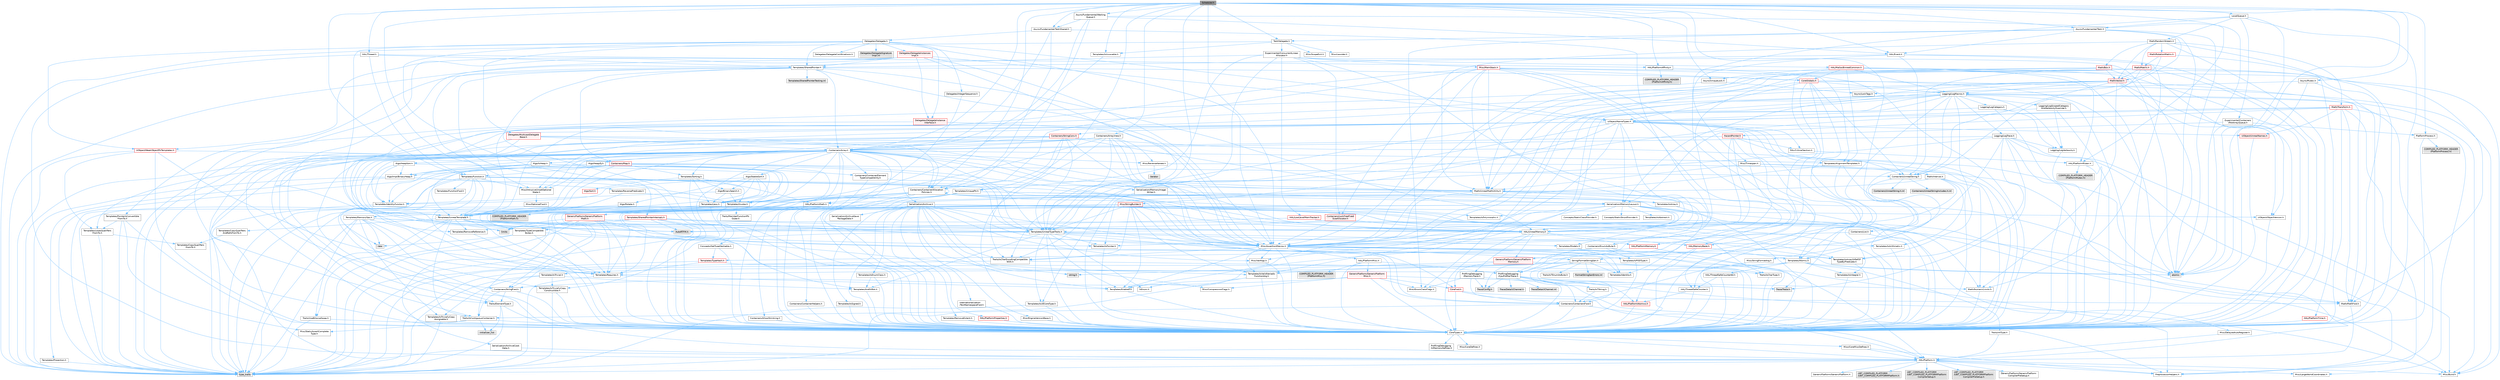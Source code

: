 digraph "Scheduler.h"
{
 // INTERACTIVE_SVG=YES
 // LATEX_PDF_SIZE
  bgcolor="transparent";
  edge [fontname=Helvetica,fontsize=10,labelfontname=Helvetica,labelfontsize=10];
  node [fontname=Helvetica,fontsize=10,shape=box,height=0.2,width=0.4];
  Node1 [id="Node000001",label="Scheduler.h",height=0.2,width=0.4,color="gray40", fillcolor="grey60", style="filled", fontcolor="black",tooltip=" "];
  Node1 -> Node2 [id="edge1_Node000001_Node000002",color="steelblue1",style="solid",tooltip=" "];
  Node2 [id="Node000002",label="Async/Fundamental/Task.h",height=0.2,width=0.4,color="grey40", fillcolor="white", style="filled",URL="$d6/d93/Async_2Fundamental_2Task_8h.html",tooltip=" "];
  Node2 -> Node3 [id="edge2_Node000002_Node000003",color="steelblue1",style="solid",tooltip=" "];
  Node3 [id="Node000003",label="Logging/LogMacros.h",height=0.2,width=0.4,color="grey40", fillcolor="white", style="filled",URL="$d0/d16/LogMacros_8h.html",tooltip=" "];
  Node3 -> Node4 [id="edge3_Node000003_Node000004",color="steelblue1",style="solid",tooltip=" "];
  Node4 [id="Node000004",label="Containers/UnrealString.h",height=0.2,width=0.4,color="grey40", fillcolor="white", style="filled",URL="$d5/dba/UnrealString_8h.html",tooltip=" "];
  Node4 -> Node5 [id="edge4_Node000004_Node000005",color="steelblue1",style="solid",tooltip=" "];
  Node5 [id="Node000005",label="Containers/UnrealStringIncludes.h.inl",height=0.2,width=0.4,color="grey60", fillcolor="#E0E0E0", style="filled",tooltip=" "];
  Node4 -> Node6 [id="edge5_Node000004_Node000006",color="steelblue1",style="solid",tooltip=" "];
  Node6 [id="Node000006",label="Containers/UnrealString.h.inl",height=0.2,width=0.4,color="grey60", fillcolor="#E0E0E0", style="filled",tooltip=" "];
  Node4 -> Node7 [id="edge6_Node000004_Node000007",color="steelblue1",style="solid",tooltip=" "];
  Node7 [id="Node000007",label="Misc/StringFormatArg.h",height=0.2,width=0.4,color="grey40", fillcolor="white", style="filled",URL="$d2/d16/StringFormatArg_8h.html",tooltip=" "];
  Node7 -> Node8 [id="edge7_Node000007_Node000008",color="steelblue1",style="solid",tooltip=" "];
  Node8 [id="Node000008",label="Containers/ContainersFwd.h",height=0.2,width=0.4,color="grey40", fillcolor="white", style="filled",URL="$d4/d0a/ContainersFwd_8h.html",tooltip=" "];
  Node8 -> Node9 [id="edge8_Node000008_Node000009",color="steelblue1",style="solid",tooltip=" "];
  Node9 [id="Node000009",label="HAL/Platform.h",height=0.2,width=0.4,color="grey40", fillcolor="white", style="filled",URL="$d9/dd0/Platform_8h.html",tooltip=" "];
  Node9 -> Node10 [id="edge9_Node000009_Node000010",color="steelblue1",style="solid",tooltip=" "];
  Node10 [id="Node000010",label="Misc/Build.h",height=0.2,width=0.4,color="grey40", fillcolor="white", style="filled",URL="$d3/dbb/Build_8h.html",tooltip=" "];
  Node9 -> Node11 [id="edge10_Node000009_Node000011",color="steelblue1",style="solid",tooltip=" "];
  Node11 [id="Node000011",label="Misc/LargeWorldCoordinates.h",height=0.2,width=0.4,color="grey40", fillcolor="white", style="filled",URL="$d2/dcb/LargeWorldCoordinates_8h.html",tooltip=" "];
  Node9 -> Node12 [id="edge11_Node000009_Node000012",color="steelblue1",style="solid",tooltip=" "];
  Node12 [id="Node000012",label="type_traits",height=0.2,width=0.4,color="grey60", fillcolor="#E0E0E0", style="filled",tooltip=" "];
  Node9 -> Node13 [id="edge12_Node000009_Node000013",color="steelblue1",style="solid",tooltip=" "];
  Node13 [id="Node000013",label="PreprocessorHelpers.h",height=0.2,width=0.4,color="grey40", fillcolor="white", style="filled",URL="$db/ddb/PreprocessorHelpers_8h.html",tooltip=" "];
  Node9 -> Node14 [id="edge13_Node000009_Node000014",color="steelblue1",style="solid",tooltip=" "];
  Node14 [id="Node000014",label="UBT_COMPILED_PLATFORM\l/UBT_COMPILED_PLATFORMPlatform\lCompilerPreSetup.h",height=0.2,width=0.4,color="grey60", fillcolor="#E0E0E0", style="filled",tooltip=" "];
  Node9 -> Node15 [id="edge14_Node000009_Node000015",color="steelblue1",style="solid",tooltip=" "];
  Node15 [id="Node000015",label="GenericPlatform/GenericPlatform\lCompilerPreSetup.h",height=0.2,width=0.4,color="grey40", fillcolor="white", style="filled",URL="$d9/dc8/GenericPlatformCompilerPreSetup_8h.html",tooltip=" "];
  Node9 -> Node16 [id="edge15_Node000009_Node000016",color="steelblue1",style="solid",tooltip=" "];
  Node16 [id="Node000016",label="GenericPlatform/GenericPlatform.h",height=0.2,width=0.4,color="grey40", fillcolor="white", style="filled",URL="$d6/d84/GenericPlatform_8h.html",tooltip=" "];
  Node9 -> Node17 [id="edge16_Node000009_Node000017",color="steelblue1",style="solid",tooltip=" "];
  Node17 [id="Node000017",label="UBT_COMPILED_PLATFORM\l/UBT_COMPILED_PLATFORMPlatform.h",height=0.2,width=0.4,color="grey60", fillcolor="#E0E0E0", style="filled",tooltip=" "];
  Node9 -> Node18 [id="edge17_Node000009_Node000018",color="steelblue1",style="solid",tooltip=" "];
  Node18 [id="Node000018",label="UBT_COMPILED_PLATFORM\l/UBT_COMPILED_PLATFORMPlatform\lCompilerSetup.h",height=0.2,width=0.4,color="grey60", fillcolor="#E0E0E0", style="filled",tooltip=" "];
  Node8 -> Node19 [id="edge18_Node000008_Node000019",color="steelblue1",style="solid",tooltip=" "];
  Node19 [id="Node000019",label="CoreTypes.h",height=0.2,width=0.4,color="grey40", fillcolor="white", style="filled",URL="$dc/dec/CoreTypes_8h.html",tooltip=" "];
  Node19 -> Node9 [id="edge19_Node000019_Node000009",color="steelblue1",style="solid",tooltip=" "];
  Node19 -> Node20 [id="edge20_Node000019_Node000020",color="steelblue1",style="solid",tooltip=" "];
  Node20 [id="Node000020",label="ProfilingDebugging\l/UMemoryDefines.h",height=0.2,width=0.4,color="grey40", fillcolor="white", style="filled",URL="$d2/da2/UMemoryDefines_8h.html",tooltip=" "];
  Node19 -> Node21 [id="edge21_Node000019_Node000021",color="steelblue1",style="solid",tooltip=" "];
  Node21 [id="Node000021",label="Misc/CoreMiscDefines.h",height=0.2,width=0.4,color="grey40", fillcolor="white", style="filled",URL="$da/d38/CoreMiscDefines_8h.html",tooltip=" "];
  Node21 -> Node9 [id="edge22_Node000021_Node000009",color="steelblue1",style="solid",tooltip=" "];
  Node21 -> Node13 [id="edge23_Node000021_Node000013",color="steelblue1",style="solid",tooltip=" "];
  Node19 -> Node22 [id="edge24_Node000019_Node000022",color="steelblue1",style="solid",tooltip=" "];
  Node22 [id="Node000022",label="Misc/CoreDefines.h",height=0.2,width=0.4,color="grey40", fillcolor="white", style="filled",URL="$d3/dd2/CoreDefines_8h.html",tooltip=" "];
  Node8 -> Node23 [id="edge25_Node000008_Node000023",color="steelblue1",style="solid",tooltip=" "];
  Node23 [id="Node000023",label="Traits/IsContiguousContainer.h",height=0.2,width=0.4,color="grey40", fillcolor="white", style="filled",URL="$d5/d3c/IsContiguousContainer_8h.html",tooltip=" "];
  Node23 -> Node19 [id="edge26_Node000023_Node000019",color="steelblue1",style="solid",tooltip=" "];
  Node23 -> Node24 [id="edge27_Node000023_Node000024",color="steelblue1",style="solid",tooltip=" "];
  Node24 [id="Node000024",label="Misc/StaticAssertComplete\lType.h",height=0.2,width=0.4,color="grey40", fillcolor="white", style="filled",URL="$d5/d4e/StaticAssertCompleteType_8h.html",tooltip=" "];
  Node23 -> Node25 [id="edge28_Node000023_Node000025",color="steelblue1",style="solid",tooltip=" "];
  Node25 [id="Node000025",label="initializer_list",height=0.2,width=0.4,color="grey60", fillcolor="#E0E0E0", style="filled",tooltip=" "];
  Node3 -> Node19 [id="edge29_Node000003_Node000019",color="steelblue1",style="solid",tooltip=" "];
  Node3 -> Node13 [id="edge30_Node000003_Node000013",color="steelblue1",style="solid",tooltip=" "];
  Node3 -> Node26 [id="edge31_Node000003_Node000026",color="steelblue1",style="solid",tooltip=" "];
  Node26 [id="Node000026",label="Logging/LogCategory.h",height=0.2,width=0.4,color="grey40", fillcolor="white", style="filled",URL="$d9/d36/LogCategory_8h.html",tooltip=" "];
  Node26 -> Node19 [id="edge32_Node000026_Node000019",color="steelblue1",style="solid",tooltip=" "];
  Node26 -> Node27 [id="edge33_Node000026_Node000027",color="steelblue1",style="solid",tooltip=" "];
  Node27 [id="Node000027",label="Logging/LogVerbosity.h",height=0.2,width=0.4,color="grey40", fillcolor="white", style="filled",URL="$d2/d8f/LogVerbosity_8h.html",tooltip=" "];
  Node27 -> Node19 [id="edge34_Node000027_Node000019",color="steelblue1",style="solid",tooltip=" "];
  Node26 -> Node28 [id="edge35_Node000026_Node000028",color="steelblue1",style="solid",tooltip=" "];
  Node28 [id="Node000028",label="UObject/NameTypes.h",height=0.2,width=0.4,color="grey40", fillcolor="white", style="filled",URL="$d6/d35/NameTypes_8h.html",tooltip=" "];
  Node28 -> Node19 [id="edge36_Node000028_Node000019",color="steelblue1",style="solid",tooltip=" "];
  Node28 -> Node29 [id="edge37_Node000028_Node000029",color="steelblue1",style="solid",tooltip=" "];
  Node29 [id="Node000029",label="Misc/AssertionMacros.h",height=0.2,width=0.4,color="grey40", fillcolor="white", style="filled",URL="$d0/dfa/AssertionMacros_8h.html",tooltip=" "];
  Node29 -> Node19 [id="edge38_Node000029_Node000019",color="steelblue1",style="solid",tooltip=" "];
  Node29 -> Node9 [id="edge39_Node000029_Node000009",color="steelblue1",style="solid",tooltip=" "];
  Node29 -> Node30 [id="edge40_Node000029_Node000030",color="steelblue1",style="solid",tooltip=" "];
  Node30 [id="Node000030",label="HAL/PlatformMisc.h",height=0.2,width=0.4,color="grey40", fillcolor="white", style="filled",URL="$d0/df5/PlatformMisc_8h.html",tooltip=" "];
  Node30 -> Node19 [id="edge41_Node000030_Node000019",color="steelblue1",style="solid",tooltip=" "];
  Node30 -> Node31 [id="edge42_Node000030_Node000031",color="steelblue1",style="solid",tooltip=" "];
  Node31 [id="Node000031",label="GenericPlatform/GenericPlatform\lMisc.h",height=0.2,width=0.4,color="red", fillcolor="#FFF0F0", style="filled",URL="$db/d9a/GenericPlatformMisc_8h.html",tooltip=" "];
  Node31 -> Node32 [id="edge43_Node000031_Node000032",color="steelblue1",style="solid",tooltip=" "];
  Node32 [id="Node000032",label="Containers/StringFwd.h",height=0.2,width=0.4,color="grey40", fillcolor="white", style="filled",URL="$df/d37/StringFwd_8h.html",tooltip=" "];
  Node32 -> Node19 [id="edge44_Node000032_Node000019",color="steelblue1",style="solid",tooltip=" "];
  Node32 -> Node33 [id="edge45_Node000032_Node000033",color="steelblue1",style="solid",tooltip=" "];
  Node33 [id="Node000033",label="Traits/ElementType.h",height=0.2,width=0.4,color="grey40", fillcolor="white", style="filled",URL="$d5/d4f/ElementType_8h.html",tooltip=" "];
  Node33 -> Node9 [id="edge46_Node000033_Node000009",color="steelblue1",style="solid",tooltip=" "];
  Node33 -> Node25 [id="edge47_Node000033_Node000025",color="steelblue1",style="solid",tooltip=" "];
  Node33 -> Node12 [id="edge48_Node000033_Node000012",color="steelblue1",style="solid",tooltip=" "];
  Node32 -> Node23 [id="edge49_Node000032_Node000023",color="steelblue1",style="solid",tooltip=" "];
  Node31 -> Node34 [id="edge50_Node000031_Node000034",color="steelblue1",style="solid",tooltip=" "];
  Node34 [id="Node000034",label="CoreFwd.h",height=0.2,width=0.4,color="red", fillcolor="#FFF0F0", style="filled",URL="$d1/d1e/CoreFwd_8h.html",tooltip=" "];
  Node34 -> Node19 [id="edge51_Node000034_Node000019",color="steelblue1",style="solid",tooltip=" "];
  Node34 -> Node8 [id="edge52_Node000034_Node000008",color="steelblue1",style="solid",tooltip=" "];
  Node34 -> Node35 [id="edge53_Node000034_Node000035",color="steelblue1",style="solid",tooltip=" "];
  Node35 [id="Node000035",label="Math/MathFwd.h",height=0.2,width=0.4,color="grey40", fillcolor="white", style="filled",URL="$d2/d10/MathFwd_8h.html",tooltip=" "];
  Node35 -> Node9 [id="edge54_Node000035_Node000009",color="steelblue1",style="solid",tooltip=" "];
  Node31 -> Node19 [id="edge55_Node000031_Node000019",color="steelblue1",style="solid",tooltip=" "];
  Node31 -> Node48 [id="edge56_Node000031_Node000048",color="steelblue1",style="solid",tooltip=" "];
  Node48 [id="Node000048",label="Math/NumericLimits.h",height=0.2,width=0.4,color="grey40", fillcolor="white", style="filled",URL="$df/d1b/NumericLimits_8h.html",tooltip=" "];
  Node48 -> Node19 [id="edge57_Node000048_Node000019",color="steelblue1",style="solid",tooltip=" "];
  Node31 -> Node49 [id="edge58_Node000031_Node000049",color="steelblue1",style="solid",tooltip=" "];
  Node49 [id="Node000049",label="Misc/CompressionFlags.h",height=0.2,width=0.4,color="grey40", fillcolor="white", style="filled",URL="$d9/d76/CompressionFlags_8h.html",tooltip=" "];
  Node31 -> Node50 [id="edge59_Node000031_Node000050",color="steelblue1",style="solid",tooltip=" "];
  Node50 [id="Node000050",label="Misc/EnumClassFlags.h",height=0.2,width=0.4,color="grey40", fillcolor="white", style="filled",URL="$d8/de7/EnumClassFlags_8h.html",tooltip=" "];
  Node30 -> Node53 [id="edge60_Node000030_Node000053",color="steelblue1",style="solid",tooltip=" "];
  Node53 [id="Node000053",label="COMPILED_PLATFORM_HEADER\l(PlatformMisc.h)",height=0.2,width=0.4,color="grey60", fillcolor="#E0E0E0", style="filled",tooltip=" "];
  Node30 -> Node54 [id="edge61_Node000030_Node000054",color="steelblue1",style="solid",tooltip=" "];
  Node54 [id="Node000054",label="ProfilingDebugging\l/CpuProfilerTrace.h",height=0.2,width=0.4,color="grey40", fillcolor="white", style="filled",URL="$da/dcb/CpuProfilerTrace_8h.html",tooltip=" "];
  Node54 -> Node19 [id="edge62_Node000054_Node000019",color="steelblue1",style="solid",tooltip=" "];
  Node54 -> Node8 [id="edge63_Node000054_Node000008",color="steelblue1",style="solid",tooltip=" "];
  Node54 -> Node55 [id="edge64_Node000054_Node000055",color="steelblue1",style="solid",tooltip=" "];
  Node55 [id="Node000055",label="HAL/PlatformAtomics.h",height=0.2,width=0.4,color="red", fillcolor="#FFF0F0", style="filled",URL="$d3/d36/PlatformAtomics_8h.html",tooltip=" "];
  Node55 -> Node19 [id="edge65_Node000055_Node000019",color="steelblue1",style="solid",tooltip=" "];
  Node54 -> Node13 [id="edge66_Node000054_Node000013",color="steelblue1",style="solid",tooltip=" "];
  Node54 -> Node10 [id="edge67_Node000054_Node000010",color="steelblue1",style="solid",tooltip=" "];
  Node54 -> Node58 [id="edge68_Node000054_Node000058",color="steelblue1",style="solid",tooltip=" "];
  Node58 [id="Node000058",label="Trace/Config.h",height=0.2,width=0.4,color="grey60", fillcolor="#E0E0E0", style="filled",tooltip=" "];
  Node54 -> Node59 [id="edge69_Node000054_Node000059",color="steelblue1",style="solid",tooltip=" "];
  Node59 [id="Node000059",label="Trace/Detail/Channel.h",height=0.2,width=0.4,color="grey60", fillcolor="#E0E0E0", style="filled",tooltip=" "];
  Node54 -> Node60 [id="edge70_Node000054_Node000060",color="steelblue1",style="solid",tooltip=" "];
  Node60 [id="Node000060",label="Trace/Detail/Channel.inl",height=0.2,width=0.4,color="grey60", fillcolor="#E0E0E0", style="filled",tooltip=" "];
  Node54 -> Node61 [id="edge71_Node000054_Node000061",color="steelblue1",style="solid",tooltip=" "];
  Node61 [id="Node000061",label="Trace/Trace.h",height=0.2,width=0.4,color="grey60", fillcolor="#E0E0E0", style="filled",tooltip=" "];
  Node29 -> Node13 [id="edge72_Node000029_Node000013",color="steelblue1",style="solid",tooltip=" "];
  Node29 -> Node62 [id="edge73_Node000029_Node000062",color="steelblue1",style="solid",tooltip=" "];
  Node62 [id="Node000062",label="Templates/EnableIf.h",height=0.2,width=0.4,color="grey40", fillcolor="white", style="filled",URL="$d7/d60/EnableIf_8h.html",tooltip=" "];
  Node62 -> Node19 [id="edge74_Node000062_Node000019",color="steelblue1",style="solid",tooltip=" "];
  Node29 -> Node63 [id="edge75_Node000029_Node000063",color="steelblue1",style="solid",tooltip=" "];
  Node63 [id="Node000063",label="Templates/IsArrayOrRefOf\lTypeByPredicate.h",height=0.2,width=0.4,color="grey40", fillcolor="white", style="filled",URL="$d6/da1/IsArrayOrRefOfTypeByPredicate_8h.html",tooltip=" "];
  Node63 -> Node19 [id="edge76_Node000063_Node000019",color="steelblue1",style="solid",tooltip=" "];
  Node29 -> Node64 [id="edge77_Node000029_Node000064",color="steelblue1",style="solid",tooltip=" "];
  Node64 [id="Node000064",label="Templates/IsValidVariadic\lFunctionArg.h",height=0.2,width=0.4,color="grey40", fillcolor="white", style="filled",URL="$d0/dc8/IsValidVariadicFunctionArg_8h.html",tooltip=" "];
  Node64 -> Node19 [id="edge78_Node000064_Node000019",color="steelblue1",style="solid",tooltip=" "];
  Node64 -> Node65 [id="edge79_Node000064_Node000065",color="steelblue1",style="solid",tooltip=" "];
  Node65 [id="Node000065",label="IsEnum.h",height=0.2,width=0.4,color="grey40", fillcolor="white", style="filled",URL="$d4/de5/IsEnum_8h.html",tooltip=" "];
  Node64 -> Node12 [id="edge80_Node000064_Node000012",color="steelblue1",style="solid",tooltip=" "];
  Node29 -> Node66 [id="edge81_Node000029_Node000066",color="steelblue1",style="solid",tooltip=" "];
  Node66 [id="Node000066",label="Traits/IsCharEncodingCompatible\lWith.h",height=0.2,width=0.4,color="grey40", fillcolor="white", style="filled",URL="$df/dd1/IsCharEncodingCompatibleWith_8h.html",tooltip=" "];
  Node66 -> Node12 [id="edge82_Node000066_Node000012",color="steelblue1",style="solid",tooltip=" "];
  Node66 -> Node67 [id="edge83_Node000066_Node000067",color="steelblue1",style="solid",tooltip=" "];
  Node67 [id="Node000067",label="Traits/IsCharType.h",height=0.2,width=0.4,color="grey40", fillcolor="white", style="filled",URL="$db/d51/IsCharType_8h.html",tooltip=" "];
  Node67 -> Node19 [id="edge84_Node000067_Node000019",color="steelblue1",style="solid",tooltip=" "];
  Node29 -> Node68 [id="edge85_Node000029_Node000068",color="steelblue1",style="solid",tooltip=" "];
  Node68 [id="Node000068",label="Misc/VarArgs.h",height=0.2,width=0.4,color="grey40", fillcolor="white", style="filled",URL="$d5/d6f/VarArgs_8h.html",tooltip=" "];
  Node68 -> Node19 [id="edge86_Node000068_Node000019",color="steelblue1",style="solid",tooltip=" "];
  Node29 -> Node69 [id="edge87_Node000029_Node000069",color="steelblue1",style="solid",tooltip=" "];
  Node69 [id="Node000069",label="String/FormatStringSan.h",height=0.2,width=0.4,color="grey40", fillcolor="white", style="filled",URL="$d3/d8b/FormatStringSan_8h.html",tooltip=" "];
  Node69 -> Node12 [id="edge88_Node000069_Node000012",color="steelblue1",style="solid",tooltip=" "];
  Node69 -> Node19 [id="edge89_Node000069_Node000019",color="steelblue1",style="solid",tooltip=" "];
  Node69 -> Node70 [id="edge90_Node000069_Node000070",color="steelblue1",style="solid",tooltip=" "];
  Node70 [id="Node000070",label="Templates/Requires.h",height=0.2,width=0.4,color="grey40", fillcolor="white", style="filled",URL="$dc/d96/Requires_8h.html",tooltip=" "];
  Node70 -> Node62 [id="edge91_Node000070_Node000062",color="steelblue1",style="solid",tooltip=" "];
  Node70 -> Node12 [id="edge92_Node000070_Node000012",color="steelblue1",style="solid",tooltip=" "];
  Node69 -> Node71 [id="edge93_Node000069_Node000071",color="steelblue1",style="solid",tooltip=" "];
  Node71 [id="Node000071",label="Templates/Identity.h",height=0.2,width=0.4,color="grey40", fillcolor="white", style="filled",URL="$d0/dd5/Identity_8h.html",tooltip=" "];
  Node69 -> Node64 [id="edge94_Node000069_Node000064",color="steelblue1",style="solid",tooltip=" "];
  Node69 -> Node67 [id="edge95_Node000069_Node000067",color="steelblue1",style="solid",tooltip=" "];
  Node69 -> Node72 [id="edge96_Node000069_Node000072",color="steelblue1",style="solid",tooltip=" "];
  Node72 [id="Node000072",label="Traits/IsTEnumAsByte.h",height=0.2,width=0.4,color="grey40", fillcolor="white", style="filled",URL="$d1/de6/IsTEnumAsByte_8h.html",tooltip=" "];
  Node69 -> Node73 [id="edge97_Node000069_Node000073",color="steelblue1",style="solid",tooltip=" "];
  Node73 [id="Node000073",label="Traits/IsTString.h",height=0.2,width=0.4,color="grey40", fillcolor="white", style="filled",URL="$d0/df8/IsTString_8h.html",tooltip=" "];
  Node73 -> Node8 [id="edge98_Node000073_Node000008",color="steelblue1",style="solid",tooltip=" "];
  Node69 -> Node8 [id="edge99_Node000069_Node000008",color="steelblue1",style="solid",tooltip=" "];
  Node69 -> Node74 [id="edge100_Node000069_Node000074",color="steelblue1",style="solid",tooltip=" "];
  Node74 [id="Node000074",label="FormatStringSanErrors.inl",height=0.2,width=0.4,color="grey60", fillcolor="#E0E0E0", style="filled",tooltip=" "];
  Node29 -> Node75 [id="edge101_Node000029_Node000075",color="steelblue1",style="solid",tooltip=" "];
  Node75 [id="Node000075",label="atomic",height=0.2,width=0.4,color="grey60", fillcolor="#E0E0E0", style="filled",tooltip=" "];
  Node28 -> Node76 [id="edge102_Node000028_Node000076",color="steelblue1",style="solid",tooltip=" "];
  Node76 [id="Node000076",label="HAL/UnrealMemory.h",height=0.2,width=0.4,color="grey40", fillcolor="white", style="filled",URL="$d9/d96/UnrealMemory_8h.html",tooltip=" "];
  Node76 -> Node19 [id="edge103_Node000076_Node000019",color="steelblue1",style="solid",tooltip=" "];
  Node76 -> Node77 [id="edge104_Node000076_Node000077",color="steelblue1",style="solid",tooltip=" "];
  Node77 [id="Node000077",label="GenericPlatform/GenericPlatform\lMemory.h",height=0.2,width=0.4,color="red", fillcolor="#FFF0F0", style="filled",URL="$dd/d22/GenericPlatformMemory_8h.html",tooltip=" "];
  Node77 -> Node34 [id="edge105_Node000077_Node000034",color="steelblue1",style="solid",tooltip=" "];
  Node77 -> Node19 [id="edge106_Node000077_Node000019",color="steelblue1",style="solid",tooltip=" "];
  Node77 -> Node47 [id="edge107_Node000077_Node000047",color="steelblue1",style="solid",tooltip=" "];
  Node47 [id="Node000047",label="string.h",height=0.2,width=0.4,color="grey60", fillcolor="#E0E0E0", style="filled",tooltip=" "];
  Node76 -> Node80 [id="edge108_Node000076_Node000080",color="steelblue1",style="solid",tooltip=" "];
  Node80 [id="Node000080",label="HAL/MemoryBase.h",height=0.2,width=0.4,color="red", fillcolor="#FFF0F0", style="filled",URL="$d6/d9f/MemoryBase_8h.html",tooltip=" "];
  Node80 -> Node19 [id="edge109_Node000080_Node000019",color="steelblue1",style="solid",tooltip=" "];
  Node80 -> Node55 [id="edge110_Node000080_Node000055",color="steelblue1",style="solid",tooltip=" "];
  Node80 -> Node83 [id="edge111_Node000080_Node000083",color="steelblue1",style="solid",tooltip=" "];
  Node83 [id="Node000083",label="Templates/Atomic.h",height=0.2,width=0.4,color="grey40", fillcolor="white", style="filled",URL="$d3/d91/Atomic_8h.html",tooltip=" "];
  Node83 -> Node84 [id="edge112_Node000083_Node000084",color="steelblue1",style="solid",tooltip=" "];
  Node84 [id="Node000084",label="HAL/ThreadSafeCounter.h",height=0.2,width=0.4,color="grey40", fillcolor="white", style="filled",URL="$dc/dc9/ThreadSafeCounter_8h.html",tooltip=" "];
  Node84 -> Node19 [id="edge113_Node000084_Node000019",color="steelblue1",style="solid",tooltip=" "];
  Node84 -> Node55 [id="edge114_Node000084_Node000055",color="steelblue1",style="solid",tooltip=" "];
  Node83 -> Node85 [id="edge115_Node000083_Node000085",color="steelblue1",style="solid",tooltip=" "];
  Node85 [id="Node000085",label="HAL/ThreadSafeCounter64.h",height=0.2,width=0.4,color="grey40", fillcolor="white", style="filled",URL="$d0/d12/ThreadSafeCounter64_8h.html",tooltip=" "];
  Node85 -> Node19 [id="edge116_Node000085_Node000019",color="steelblue1",style="solid",tooltip=" "];
  Node85 -> Node84 [id="edge117_Node000085_Node000084",color="steelblue1",style="solid",tooltip=" "];
  Node83 -> Node86 [id="edge118_Node000083_Node000086",color="steelblue1",style="solid",tooltip=" "];
  Node86 [id="Node000086",label="Templates/IsIntegral.h",height=0.2,width=0.4,color="grey40", fillcolor="white", style="filled",URL="$da/d64/IsIntegral_8h.html",tooltip=" "];
  Node86 -> Node19 [id="edge119_Node000086_Node000019",color="steelblue1",style="solid",tooltip=" "];
  Node83 -> Node87 [id="edge120_Node000083_Node000087",color="steelblue1",style="solid",tooltip=" "];
  Node87 [id="Node000087",label="Templates/IsTrivial.h",height=0.2,width=0.4,color="grey40", fillcolor="white", style="filled",URL="$da/d4c/IsTrivial_8h.html",tooltip=" "];
  Node87 -> Node88 [id="edge121_Node000087_Node000088",color="steelblue1",style="solid",tooltip=" "];
  Node88 [id="Node000088",label="Templates/AndOrNot.h",height=0.2,width=0.4,color="grey40", fillcolor="white", style="filled",URL="$db/d0a/AndOrNot_8h.html",tooltip=" "];
  Node88 -> Node19 [id="edge122_Node000088_Node000019",color="steelblue1",style="solid",tooltip=" "];
  Node87 -> Node89 [id="edge123_Node000087_Node000089",color="steelblue1",style="solid",tooltip=" "];
  Node89 [id="Node000089",label="Templates/IsTriviallyCopy\lConstructible.h",height=0.2,width=0.4,color="grey40", fillcolor="white", style="filled",URL="$d3/d78/IsTriviallyCopyConstructible_8h.html",tooltip=" "];
  Node89 -> Node19 [id="edge124_Node000089_Node000019",color="steelblue1",style="solid",tooltip=" "];
  Node89 -> Node12 [id="edge125_Node000089_Node000012",color="steelblue1",style="solid",tooltip=" "];
  Node87 -> Node90 [id="edge126_Node000087_Node000090",color="steelblue1",style="solid",tooltip=" "];
  Node90 [id="Node000090",label="Templates/IsTriviallyCopy\lAssignable.h",height=0.2,width=0.4,color="grey40", fillcolor="white", style="filled",URL="$d2/df2/IsTriviallyCopyAssignable_8h.html",tooltip=" "];
  Node90 -> Node19 [id="edge127_Node000090_Node000019",color="steelblue1",style="solid",tooltip=" "];
  Node90 -> Node12 [id="edge128_Node000090_Node000012",color="steelblue1",style="solid",tooltip=" "];
  Node87 -> Node12 [id="edge129_Node000087_Node000012",color="steelblue1",style="solid",tooltip=" "];
  Node83 -> Node91 [id="edge130_Node000083_Node000091",color="steelblue1",style="solid",tooltip=" "];
  Node91 [id="Node000091",label="Traits/IntType.h",height=0.2,width=0.4,color="grey40", fillcolor="white", style="filled",URL="$d7/deb/IntType_8h.html",tooltip=" "];
  Node91 -> Node9 [id="edge131_Node000091_Node000009",color="steelblue1",style="solid",tooltip=" "];
  Node83 -> Node75 [id="edge132_Node000083_Node000075",color="steelblue1",style="solid",tooltip=" "];
  Node76 -> Node92 [id="edge133_Node000076_Node000092",color="steelblue1",style="solid",tooltip=" "];
  Node92 [id="Node000092",label="HAL/PlatformMemory.h",height=0.2,width=0.4,color="red", fillcolor="#FFF0F0", style="filled",URL="$de/d68/PlatformMemory_8h.html",tooltip=" "];
  Node92 -> Node19 [id="edge134_Node000092_Node000019",color="steelblue1",style="solid",tooltip=" "];
  Node92 -> Node77 [id="edge135_Node000092_Node000077",color="steelblue1",style="solid",tooltip=" "];
  Node76 -> Node94 [id="edge136_Node000076_Node000094",color="steelblue1",style="solid",tooltip=" "];
  Node94 [id="Node000094",label="ProfilingDebugging\l/MemoryTrace.h",height=0.2,width=0.4,color="grey40", fillcolor="white", style="filled",URL="$da/dd7/MemoryTrace_8h.html",tooltip=" "];
  Node94 -> Node9 [id="edge137_Node000094_Node000009",color="steelblue1",style="solid",tooltip=" "];
  Node94 -> Node50 [id="edge138_Node000094_Node000050",color="steelblue1",style="solid",tooltip=" "];
  Node94 -> Node58 [id="edge139_Node000094_Node000058",color="steelblue1",style="solid",tooltip=" "];
  Node94 -> Node61 [id="edge140_Node000094_Node000061",color="steelblue1",style="solid",tooltip=" "];
  Node76 -> Node95 [id="edge141_Node000076_Node000095",color="steelblue1",style="solid",tooltip=" "];
  Node95 [id="Node000095",label="Templates/IsPointer.h",height=0.2,width=0.4,color="grey40", fillcolor="white", style="filled",URL="$d7/d05/IsPointer_8h.html",tooltip=" "];
  Node95 -> Node19 [id="edge142_Node000095_Node000019",color="steelblue1",style="solid",tooltip=" "];
  Node28 -> Node96 [id="edge143_Node000028_Node000096",color="steelblue1",style="solid",tooltip=" "];
  Node96 [id="Node000096",label="Templates/UnrealTypeTraits.h",height=0.2,width=0.4,color="grey40", fillcolor="white", style="filled",URL="$d2/d2d/UnrealTypeTraits_8h.html",tooltip=" "];
  Node96 -> Node19 [id="edge144_Node000096_Node000019",color="steelblue1",style="solid",tooltip=" "];
  Node96 -> Node95 [id="edge145_Node000096_Node000095",color="steelblue1",style="solid",tooltip=" "];
  Node96 -> Node29 [id="edge146_Node000096_Node000029",color="steelblue1",style="solid",tooltip=" "];
  Node96 -> Node88 [id="edge147_Node000096_Node000088",color="steelblue1",style="solid",tooltip=" "];
  Node96 -> Node62 [id="edge148_Node000096_Node000062",color="steelblue1",style="solid",tooltip=" "];
  Node96 -> Node97 [id="edge149_Node000096_Node000097",color="steelblue1",style="solid",tooltip=" "];
  Node97 [id="Node000097",label="Templates/IsArithmetic.h",height=0.2,width=0.4,color="grey40", fillcolor="white", style="filled",URL="$d2/d5d/IsArithmetic_8h.html",tooltip=" "];
  Node97 -> Node19 [id="edge150_Node000097_Node000019",color="steelblue1",style="solid",tooltip=" "];
  Node96 -> Node65 [id="edge151_Node000096_Node000065",color="steelblue1",style="solid",tooltip=" "];
  Node96 -> Node98 [id="edge152_Node000096_Node000098",color="steelblue1",style="solid",tooltip=" "];
  Node98 [id="Node000098",label="Templates/Models.h",height=0.2,width=0.4,color="grey40", fillcolor="white", style="filled",URL="$d3/d0c/Models_8h.html",tooltip=" "];
  Node98 -> Node71 [id="edge153_Node000098_Node000071",color="steelblue1",style="solid",tooltip=" "];
  Node96 -> Node99 [id="edge154_Node000096_Node000099",color="steelblue1",style="solid",tooltip=" "];
  Node99 [id="Node000099",label="Templates/IsPODType.h",height=0.2,width=0.4,color="grey40", fillcolor="white", style="filled",URL="$d7/db1/IsPODType_8h.html",tooltip=" "];
  Node99 -> Node19 [id="edge155_Node000099_Node000019",color="steelblue1",style="solid",tooltip=" "];
  Node96 -> Node100 [id="edge156_Node000096_Node000100",color="steelblue1",style="solid",tooltip=" "];
  Node100 [id="Node000100",label="Templates/IsUECoreType.h",height=0.2,width=0.4,color="grey40", fillcolor="white", style="filled",URL="$d1/db8/IsUECoreType_8h.html",tooltip=" "];
  Node100 -> Node19 [id="edge157_Node000100_Node000019",color="steelblue1",style="solid",tooltip=" "];
  Node100 -> Node12 [id="edge158_Node000100_Node000012",color="steelblue1",style="solid",tooltip=" "];
  Node96 -> Node89 [id="edge159_Node000096_Node000089",color="steelblue1",style="solid",tooltip=" "];
  Node28 -> Node101 [id="edge160_Node000028_Node000101",color="steelblue1",style="solid",tooltip=" "];
  Node101 [id="Node000101",label="Templates/UnrealTemplate.h",height=0.2,width=0.4,color="grey40", fillcolor="white", style="filled",URL="$d4/d24/UnrealTemplate_8h.html",tooltip=" "];
  Node101 -> Node19 [id="edge161_Node000101_Node000019",color="steelblue1",style="solid",tooltip=" "];
  Node101 -> Node95 [id="edge162_Node000101_Node000095",color="steelblue1",style="solid",tooltip=" "];
  Node101 -> Node76 [id="edge163_Node000101_Node000076",color="steelblue1",style="solid",tooltip=" "];
  Node101 -> Node102 [id="edge164_Node000101_Node000102",color="steelblue1",style="solid",tooltip=" "];
  Node102 [id="Node000102",label="Templates/CopyQualifiers\lAndRefsFromTo.h",height=0.2,width=0.4,color="grey40", fillcolor="white", style="filled",URL="$d3/db3/CopyQualifiersAndRefsFromTo_8h.html",tooltip=" "];
  Node102 -> Node103 [id="edge165_Node000102_Node000103",color="steelblue1",style="solid",tooltip=" "];
  Node103 [id="Node000103",label="Templates/CopyQualifiers\lFromTo.h",height=0.2,width=0.4,color="grey40", fillcolor="white", style="filled",URL="$d5/db4/CopyQualifiersFromTo_8h.html",tooltip=" "];
  Node101 -> Node96 [id="edge166_Node000101_Node000096",color="steelblue1",style="solid",tooltip=" "];
  Node101 -> Node104 [id="edge167_Node000101_Node000104",color="steelblue1",style="solid",tooltip=" "];
  Node104 [id="Node000104",label="Templates/RemoveReference.h",height=0.2,width=0.4,color="grey40", fillcolor="white", style="filled",URL="$da/dbe/RemoveReference_8h.html",tooltip=" "];
  Node104 -> Node19 [id="edge168_Node000104_Node000019",color="steelblue1",style="solid",tooltip=" "];
  Node101 -> Node70 [id="edge169_Node000101_Node000070",color="steelblue1",style="solid",tooltip=" "];
  Node101 -> Node105 [id="edge170_Node000101_Node000105",color="steelblue1",style="solid",tooltip=" "];
  Node105 [id="Node000105",label="Templates/TypeCompatible\lBytes.h",height=0.2,width=0.4,color="grey40", fillcolor="white", style="filled",URL="$df/d0a/TypeCompatibleBytes_8h.html",tooltip=" "];
  Node105 -> Node19 [id="edge171_Node000105_Node000019",color="steelblue1",style="solid",tooltip=" "];
  Node105 -> Node47 [id="edge172_Node000105_Node000047",color="steelblue1",style="solid",tooltip=" "];
  Node105 -> Node39 [id="edge173_Node000105_Node000039",color="steelblue1",style="solid",tooltip=" "];
  Node39 [id="Node000039",label="new",height=0.2,width=0.4,color="grey60", fillcolor="#E0E0E0", style="filled",tooltip=" "];
  Node105 -> Node12 [id="edge174_Node000105_Node000012",color="steelblue1",style="solid",tooltip=" "];
  Node101 -> Node71 [id="edge175_Node000101_Node000071",color="steelblue1",style="solid",tooltip=" "];
  Node101 -> Node23 [id="edge176_Node000101_Node000023",color="steelblue1",style="solid",tooltip=" "];
  Node101 -> Node106 [id="edge177_Node000101_Node000106",color="steelblue1",style="solid",tooltip=" "];
  Node106 [id="Node000106",label="Traits/UseBitwiseSwap.h",height=0.2,width=0.4,color="grey40", fillcolor="white", style="filled",URL="$db/df3/UseBitwiseSwap_8h.html",tooltip=" "];
  Node106 -> Node19 [id="edge178_Node000106_Node000019",color="steelblue1",style="solid",tooltip=" "];
  Node106 -> Node12 [id="edge179_Node000106_Node000012",color="steelblue1",style="solid",tooltip=" "];
  Node101 -> Node12 [id="edge180_Node000101_Node000012",color="steelblue1",style="solid",tooltip=" "];
  Node28 -> Node4 [id="edge181_Node000028_Node000004",color="steelblue1",style="solid",tooltip=" "];
  Node28 -> Node107 [id="edge182_Node000028_Node000107",color="steelblue1",style="solid",tooltip=" "];
  Node107 [id="Node000107",label="HAL/CriticalSection.h",height=0.2,width=0.4,color="grey40", fillcolor="white", style="filled",URL="$d6/d90/CriticalSection_8h.html",tooltip=" "];
  Node107 -> Node108 [id="edge183_Node000107_Node000108",color="steelblue1",style="solid",tooltip=" "];
  Node108 [id="Node000108",label="HAL/PlatformMutex.h",height=0.2,width=0.4,color="grey40", fillcolor="white", style="filled",URL="$d9/d0b/PlatformMutex_8h.html",tooltip=" "];
  Node108 -> Node19 [id="edge184_Node000108_Node000019",color="steelblue1",style="solid",tooltip=" "];
  Node108 -> Node109 [id="edge185_Node000108_Node000109",color="steelblue1",style="solid",tooltip=" "];
  Node109 [id="Node000109",label="COMPILED_PLATFORM_HEADER\l(PlatformMutex.h)",height=0.2,width=0.4,color="grey60", fillcolor="#E0E0E0", style="filled",tooltip=" "];
  Node28 -> Node110 [id="edge186_Node000028_Node000110",color="steelblue1",style="solid",tooltip=" "];
  Node110 [id="Node000110",label="Containers/StringConv.h",height=0.2,width=0.4,color="red", fillcolor="#FFF0F0", style="filled",URL="$d3/ddf/StringConv_8h.html",tooltip=" "];
  Node110 -> Node19 [id="edge187_Node000110_Node000019",color="steelblue1",style="solid",tooltip=" "];
  Node110 -> Node29 [id="edge188_Node000110_Node000029",color="steelblue1",style="solid",tooltip=" "];
  Node110 -> Node111 [id="edge189_Node000110_Node000111",color="steelblue1",style="solid",tooltip=" "];
  Node111 [id="Node000111",label="Containers/ContainerAllocation\lPolicies.h",height=0.2,width=0.4,color="grey40", fillcolor="white", style="filled",URL="$d7/dff/ContainerAllocationPolicies_8h.html",tooltip=" "];
  Node111 -> Node19 [id="edge190_Node000111_Node000019",color="steelblue1",style="solid",tooltip=" "];
  Node111 -> Node112 [id="edge191_Node000111_Node000112",color="steelblue1",style="solid",tooltip=" "];
  Node112 [id="Node000112",label="Containers/ContainerHelpers.h",height=0.2,width=0.4,color="grey40", fillcolor="white", style="filled",URL="$d7/d33/ContainerHelpers_8h.html",tooltip=" "];
  Node112 -> Node19 [id="edge192_Node000112_Node000019",color="steelblue1",style="solid",tooltip=" "];
  Node111 -> Node111 [id="edge193_Node000111_Node000111",color="steelblue1",style="solid",tooltip=" "];
  Node111 -> Node113 [id="edge194_Node000111_Node000113",color="steelblue1",style="solid",tooltip=" "];
  Node113 [id="Node000113",label="HAL/PlatformMath.h",height=0.2,width=0.4,color="grey40", fillcolor="white", style="filled",URL="$dc/d53/PlatformMath_8h.html",tooltip=" "];
  Node113 -> Node19 [id="edge195_Node000113_Node000019",color="steelblue1",style="solid",tooltip=" "];
  Node113 -> Node114 [id="edge196_Node000113_Node000114",color="steelblue1",style="solid",tooltip=" "];
  Node114 [id="Node000114",label="GenericPlatform/GenericPlatform\lMath.h",height=0.2,width=0.4,color="red", fillcolor="#FFF0F0", style="filled",URL="$d5/d79/GenericPlatformMath_8h.html",tooltip=" "];
  Node114 -> Node19 [id="edge197_Node000114_Node000019",color="steelblue1",style="solid",tooltip=" "];
  Node114 -> Node8 [id="edge198_Node000114_Node000008",color="steelblue1",style="solid",tooltip=" "];
  Node114 -> Node88 [id="edge199_Node000114_Node000088",color="steelblue1",style="solid",tooltip=" "];
  Node114 -> Node96 [id="edge200_Node000114_Node000096",color="steelblue1",style="solid",tooltip=" "];
  Node114 -> Node70 [id="edge201_Node000114_Node000070",color="steelblue1",style="solid",tooltip=" "];
  Node114 -> Node105 [id="edge202_Node000114_Node000105",color="steelblue1",style="solid",tooltip=" "];
  Node114 -> Node119 [id="edge203_Node000114_Node000119",color="steelblue1",style="solid",tooltip=" "];
  Node119 [id="Node000119",label="limits",height=0.2,width=0.4,color="grey60", fillcolor="#E0E0E0", style="filled",tooltip=" "];
  Node114 -> Node12 [id="edge204_Node000114_Node000012",color="steelblue1",style="solid",tooltip=" "];
  Node113 -> Node120 [id="edge205_Node000113_Node000120",color="steelblue1",style="solid",tooltip=" "];
  Node120 [id="Node000120",label="COMPILED_PLATFORM_HEADER\l(PlatformMath.h)",height=0.2,width=0.4,color="grey60", fillcolor="#E0E0E0", style="filled",tooltip=" "];
  Node111 -> Node76 [id="edge206_Node000111_Node000076",color="steelblue1",style="solid",tooltip=" "];
  Node111 -> Node48 [id="edge207_Node000111_Node000048",color="steelblue1",style="solid",tooltip=" "];
  Node111 -> Node29 [id="edge208_Node000111_Node000029",color="steelblue1",style="solid",tooltip=" "];
  Node111 -> Node121 [id="edge209_Node000111_Node000121",color="steelblue1",style="solid",tooltip=" "];
  Node121 [id="Node000121",label="Templates/IsPolymorphic.h",height=0.2,width=0.4,color="grey40", fillcolor="white", style="filled",URL="$dc/d20/IsPolymorphic_8h.html",tooltip=" "];
  Node111 -> Node122 [id="edge210_Node000111_Node000122",color="steelblue1",style="solid",tooltip=" "];
  Node122 [id="Node000122",label="Templates/MemoryOps.h",height=0.2,width=0.4,color="grey40", fillcolor="white", style="filled",URL="$db/dea/MemoryOps_8h.html",tooltip=" "];
  Node122 -> Node19 [id="edge211_Node000122_Node000019",color="steelblue1",style="solid",tooltip=" "];
  Node122 -> Node76 [id="edge212_Node000122_Node000076",color="steelblue1",style="solid",tooltip=" "];
  Node122 -> Node90 [id="edge213_Node000122_Node000090",color="steelblue1",style="solid",tooltip=" "];
  Node122 -> Node89 [id="edge214_Node000122_Node000089",color="steelblue1",style="solid",tooltip=" "];
  Node122 -> Node70 [id="edge215_Node000122_Node000070",color="steelblue1",style="solid",tooltip=" "];
  Node122 -> Node96 [id="edge216_Node000122_Node000096",color="steelblue1",style="solid",tooltip=" "];
  Node122 -> Node106 [id="edge217_Node000122_Node000106",color="steelblue1",style="solid",tooltip=" "];
  Node122 -> Node39 [id="edge218_Node000122_Node000039",color="steelblue1",style="solid",tooltip=" "];
  Node122 -> Node12 [id="edge219_Node000122_Node000012",color="steelblue1",style="solid",tooltip=" "];
  Node111 -> Node105 [id="edge220_Node000111_Node000105",color="steelblue1",style="solid",tooltip=" "];
  Node111 -> Node12 [id="edge221_Node000111_Node000012",color="steelblue1",style="solid",tooltip=" "];
  Node110 -> Node123 [id="edge222_Node000110_Node000123",color="steelblue1",style="solid",tooltip=" "];
  Node123 [id="Node000123",label="Containers/Array.h",height=0.2,width=0.4,color="grey40", fillcolor="white", style="filled",URL="$df/dd0/Array_8h.html",tooltip=" "];
  Node123 -> Node19 [id="edge223_Node000123_Node000019",color="steelblue1",style="solid",tooltip=" "];
  Node123 -> Node29 [id="edge224_Node000123_Node000029",color="steelblue1",style="solid",tooltip=" "];
  Node123 -> Node124 [id="edge225_Node000123_Node000124",color="steelblue1",style="solid",tooltip=" "];
  Node124 [id="Node000124",label="Misc/IntrusiveUnsetOptional\lState.h",height=0.2,width=0.4,color="grey40", fillcolor="white", style="filled",URL="$d2/d0a/IntrusiveUnsetOptionalState_8h.html",tooltip=" "];
  Node124 -> Node125 [id="edge226_Node000124_Node000125",color="steelblue1",style="solid",tooltip=" "];
  Node125 [id="Node000125",label="Misc/OptionalFwd.h",height=0.2,width=0.4,color="grey40", fillcolor="white", style="filled",URL="$dc/d50/OptionalFwd_8h.html",tooltip=" "];
  Node123 -> Node126 [id="edge227_Node000123_Node000126",color="steelblue1",style="solid",tooltip=" "];
  Node126 [id="Node000126",label="Misc/ReverseIterate.h",height=0.2,width=0.4,color="grey40", fillcolor="white", style="filled",URL="$db/de3/ReverseIterate_8h.html",tooltip=" "];
  Node126 -> Node9 [id="edge228_Node000126_Node000009",color="steelblue1",style="solid",tooltip=" "];
  Node126 -> Node127 [id="edge229_Node000126_Node000127",color="steelblue1",style="solid",tooltip=" "];
  Node127 [id="Node000127",label="iterator",height=0.2,width=0.4,color="grey60", fillcolor="#E0E0E0", style="filled",tooltip=" "];
  Node123 -> Node76 [id="edge230_Node000123_Node000076",color="steelblue1",style="solid",tooltip=" "];
  Node123 -> Node96 [id="edge231_Node000123_Node000096",color="steelblue1",style="solid",tooltip=" "];
  Node123 -> Node101 [id="edge232_Node000123_Node000101",color="steelblue1",style="solid",tooltip=" "];
  Node123 -> Node128 [id="edge233_Node000123_Node000128",color="steelblue1",style="solid",tooltip=" "];
  Node128 [id="Node000128",label="Containers/AllowShrinking.h",height=0.2,width=0.4,color="grey40", fillcolor="white", style="filled",URL="$d7/d1a/AllowShrinking_8h.html",tooltip=" "];
  Node128 -> Node19 [id="edge234_Node000128_Node000019",color="steelblue1",style="solid",tooltip=" "];
  Node123 -> Node111 [id="edge235_Node000123_Node000111",color="steelblue1",style="solid",tooltip=" "];
  Node123 -> Node129 [id="edge236_Node000123_Node000129",color="steelblue1",style="solid",tooltip=" "];
  Node129 [id="Node000129",label="Containers/ContainerElement\lTypeCompatibility.h",height=0.2,width=0.4,color="grey40", fillcolor="white", style="filled",URL="$df/ddf/ContainerElementTypeCompatibility_8h.html",tooltip=" "];
  Node129 -> Node19 [id="edge237_Node000129_Node000019",color="steelblue1",style="solid",tooltip=" "];
  Node129 -> Node96 [id="edge238_Node000129_Node000096",color="steelblue1",style="solid",tooltip=" "];
  Node123 -> Node130 [id="edge239_Node000123_Node000130",color="steelblue1",style="solid",tooltip=" "];
  Node130 [id="Node000130",label="Serialization/Archive.h",height=0.2,width=0.4,color="grey40", fillcolor="white", style="filled",URL="$d7/d3b/Archive_8h.html",tooltip=" "];
  Node130 -> Node34 [id="edge240_Node000130_Node000034",color="steelblue1",style="solid",tooltip=" "];
  Node130 -> Node19 [id="edge241_Node000130_Node000019",color="steelblue1",style="solid",tooltip=" "];
  Node130 -> Node131 [id="edge242_Node000130_Node000131",color="steelblue1",style="solid",tooltip=" "];
  Node131 [id="Node000131",label="HAL/PlatformProperties.h",height=0.2,width=0.4,color="red", fillcolor="#FFF0F0", style="filled",URL="$d9/db0/PlatformProperties_8h.html",tooltip=" "];
  Node131 -> Node19 [id="edge243_Node000131_Node000019",color="steelblue1",style="solid",tooltip=" "];
  Node130 -> Node134 [id="edge244_Node000130_Node000134",color="steelblue1",style="solid",tooltip=" "];
  Node134 [id="Node000134",label="Internationalization\l/TextNamespaceFwd.h",height=0.2,width=0.4,color="grey40", fillcolor="white", style="filled",URL="$d8/d97/TextNamespaceFwd_8h.html",tooltip=" "];
  Node134 -> Node19 [id="edge245_Node000134_Node000019",color="steelblue1",style="solid",tooltip=" "];
  Node130 -> Node35 [id="edge246_Node000130_Node000035",color="steelblue1",style="solid",tooltip=" "];
  Node130 -> Node29 [id="edge247_Node000130_Node000029",color="steelblue1",style="solid",tooltip=" "];
  Node130 -> Node10 [id="edge248_Node000130_Node000010",color="steelblue1",style="solid",tooltip=" "];
  Node130 -> Node49 [id="edge249_Node000130_Node000049",color="steelblue1",style="solid",tooltip=" "];
  Node130 -> Node135 [id="edge250_Node000130_Node000135",color="steelblue1",style="solid",tooltip=" "];
  Node135 [id="Node000135",label="Misc/EngineVersionBase.h",height=0.2,width=0.4,color="grey40", fillcolor="white", style="filled",URL="$d5/d2b/EngineVersionBase_8h.html",tooltip=" "];
  Node135 -> Node19 [id="edge251_Node000135_Node000019",color="steelblue1",style="solid",tooltip=" "];
  Node130 -> Node68 [id="edge252_Node000130_Node000068",color="steelblue1",style="solid",tooltip=" "];
  Node130 -> Node136 [id="edge253_Node000130_Node000136",color="steelblue1",style="solid",tooltip=" "];
  Node136 [id="Node000136",label="Serialization/ArchiveCook\lData.h",height=0.2,width=0.4,color="grey40", fillcolor="white", style="filled",URL="$dc/db6/ArchiveCookData_8h.html",tooltip=" "];
  Node136 -> Node9 [id="edge254_Node000136_Node000009",color="steelblue1",style="solid",tooltip=" "];
  Node130 -> Node137 [id="edge255_Node000130_Node000137",color="steelblue1",style="solid",tooltip=" "];
  Node137 [id="Node000137",label="Serialization/ArchiveSave\lPackageData.h",height=0.2,width=0.4,color="grey40", fillcolor="white", style="filled",URL="$d1/d37/ArchiveSavePackageData_8h.html",tooltip=" "];
  Node130 -> Node62 [id="edge256_Node000130_Node000062",color="steelblue1",style="solid",tooltip=" "];
  Node130 -> Node63 [id="edge257_Node000130_Node000063",color="steelblue1",style="solid",tooltip=" "];
  Node130 -> Node138 [id="edge258_Node000130_Node000138",color="steelblue1",style="solid",tooltip=" "];
  Node138 [id="Node000138",label="Templates/IsEnumClass.h",height=0.2,width=0.4,color="grey40", fillcolor="white", style="filled",URL="$d7/d15/IsEnumClass_8h.html",tooltip=" "];
  Node138 -> Node19 [id="edge259_Node000138_Node000019",color="steelblue1",style="solid",tooltip=" "];
  Node138 -> Node88 [id="edge260_Node000138_Node000088",color="steelblue1",style="solid",tooltip=" "];
  Node130 -> Node118 [id="edge261_Node000130_Node000118",color="steelblue1",style="solid",tooltip=" "];
  Node118 [id="Node000118",label="Templates/IsSigned.h",height=0.2,width=0.4,color="grey40", fillcolor="white", style="filled",URL="$d8/dd8/IsSigned_8h.html",tooltip=" "];
  Node118 -> Node19 [id="edge262_Node000118_Node000019",color="steelblue1",style="solid",tooltip=" "];
  Node130 -> Node64 [id="edge263_Node000130_Node000064",color="steelblue1",style="solid",tooltip=" "];
  Node130 -> Node101 [id="edge264_Node000130_Node000101",color="steelblue1",style="solid",tooltip=" "];
  Node130 -> Node66 [id="edge265_Node000130_Node000066",color="steelblue1",style="solid",tooltip=" "];
  Node130 -> Node139 [id="edge266_Node000130_Node000139",color="steelblue1",style="solid",tooltip=" "];
  Node139 [id="Node000139",label="UObject/ObjectVersion.h",height=0.2,width=0.4,color="grey40", fillcolor="white", style="filled",URL="$da/d63/ObjectVersion_8h.html",tooltip=" "];
  Node139 -> Node19 [id="edge267_Node000139_Node000019",color="steelblue1",style="solid",tooltip=" "];
  Node123 -> Node140 [id="edge268_Node000123_Node000140",color="steelblue1",style="solid",tooltip=" "];
  Node140 [id="Node000140",label="Serialization/MemoryImage\lWriter.h",height=0.2,width=0.4,color="grey40", fillcolor="white", style="filled",URL="$d0/d08/MemoryImageWriter_8h.html",tooltip=" "];
  Node140 -> Node19 [id="edge269_Node000140_Node000019",color="steelblue1",style="solid",tooltip=" "];
  Node140 -> Node141 [id="edge270_Node000140_Node000141",color="steelblue1",style="solid",tooltip=" "];
  Node141 [id="Node000141",label="Serialization/MemoryLayout.h",height=0.2,width=0.4,color="grey40", fillcolor="white", style="filled",URL="$d7/d66/MemoryLayout_8h.html",tooltip=" "];
  Node141 -> Node142 [id="edge271_Node000141_Node000142",color="steelblue1",style="solid",tooltip=" "];
  Node142 [id="Node000142",label="Concepts/StaticClassProvider.h",height=0.2,width=0.4,color="grey40", fillcolor="white", style="filled",URL="$dd/d83/StaticClassProvider_8h.html",tooltip=" "];
  Node141 -> Node143 [id="edge272_Node000141_Node000143",color="steelblue1",style="solid",tooltip=" "];
  Node143 [id="Node000143",label="Concepts/StaticStructProvider.h",height=0.2,width=0.4,color="grey40", fillcolor="white", style="filled",URL="$d5/d77/StaticStructProvider_8h.html",tooltip=" "];
  Node141 -> Node144 [id="edge273_Node000141_Node000144",color="steelblue1",style="solid",tooltip=" "];
  Node144 [id="Node000144",label="Containers/EnumAsByte.h",height=0.2,width=0.4,color="grey40", fillcolor="white", style="filled",URL="$d6/d9a/EnumAsByte_8h.html",tooltip=" "];
  Node144 -> Node19 [id="edge274_Node000144_Node000019",color="steelblue1",style="solid",tooltip=" "];
  Node144 -> Node99 [id="edge275_Node000144_Node000099",color="steelblue1",style="solid",tooltip=" "];
  Node144 -> Node145 [id="edge276_Node000144_Node000145",color="steelblue1",style="solid",tooltip=" "];
  Node145 [id="Node000145",label="Templates/TypeHash.h",height=0.2,width=0.4,color="red", fillcolor="#FFF0F0", style="filled",URL="$d1/d62/TypeHash_8h.html",tooltip=" "];
  Node145 -> Node19 [id="edge277_Node000145_Node000019",color="steelblue1",style="solid",tooltip=" "];
  Node145 -> Node70 [id="edge278_Node000145_Node000070",color="steelblue1",style="solid",tooltip=" "];
  Node145 -> Node12 [id="edge279_Node000145_Node000012",color="steelblue1",style="solid",tooltip=" "];
  Node141 -> Node32 [id="edge280_Node000141_Node000032",color="steelblue1",style="solid",tooltip=" "];
  Node141 -> Node76 [id="edge281_Node000141_Node000076",color="steelblue1",style="solid",tooltip=" "];
  Node141 -> Node152 [id="edge282_Node000141_Node000152",color="steelblue1",style="solid",tooltip=" "];
  Node152 [id="Node000152",label="Misc/DelayedAutoRegister.h",height=0.2,width=0.4,color="grey40", fillcolor="white", style="filled",URL="$d1/dda/DelayedAutoRegister_8h.html",tooltip=" "];
  Node152 -> Node9 [id="edge283_Node000152_Node000009",color="steelblue1",style="solid",tooltip=" "];
  Node141 -> Node62 [id="edge284_Node000141_Node000062",color="steelblue1",style="solid",tooltip=" "];
  Node141 -> Node153 [id="edge285_Node000141_Node000153",color="steelblue1",style="solid",tooltip=" "];
  Node153 [id="Node000153",label="Templates/IsAbstract.h",height=0.2,width=0.4,color="grey40", fillcolor="white", style="filled",URL="$d8/db7/IsAbstract_8h.html",tooltip=" "];
  Node141 -> Node121 [id="edge286_Node000141_Node000121",color="steelblue1",style="solid",tooltip=" "];
  Node141 -> Node98 [id="edge287_Node000141_Node000098",color="steelblue1",style="solid",tooltip=" "];
  Node141 -> Node101 [id="edge288_Node000141_Node000101",color="steelblue1",style="solid",tooltip=" "];
  Node123 -> Node154 [id="edge289_Node000123_Node000154",color="steelblue1",style="solid",tooltip=" "];
  Node154 [id="Node000154",label="Algo/Heapify.h",height=0.2,width=0.4,color="grey40", fillcolor="white", style="filled",URL="$d0/d2a/Heapify_8h.html",tooltip=" "];
  Node154 -> Node155 [id="edge290_Node000154_Node000155",color="steelblue1",style="solid",tooltip=" "];
  Node155 [id="Node000155",label="Algo/Impl/BinaryHeap.h",height=0.2,width=0.4,color="grey40", fillcolor="white", style="filled",URL="$d7/da3/Algo_2Impl_2BinaryHeap_8h.html",tooltip=" "];
  Node155 -> Node156 [id="edge291_Node000155_Node000156",color="steelblue1",style="solid",tooltip=" "];
  Node156 [id="Node000156",label="Templates/Invoke.h",height=0.2,width=0.4,color="grey40", fillcolor="white", style="filled",URL="$d7/deb/Invoke_8h.html",tooltip=" "];
  Node156 -> Node19 [id="edge292_Node000156_Node000019",color="steelblue1",style="solid",tooltip=" "];
  Node156 -> Node157 [id="edge293_Node000156_Node000157",color="steelblue1",style="solid",tooltip=" "];
  Node157 [id="Node000157",label="Traits/MemberFunctionPtr\lOuter.h",height=0.2,width=0.4,color="grey40", fillcolor="white", style="filled",URL="$db/da7/MemberFunctionPtrOuter_8h.html",tooltip=" "];
  Node156 -> Node101 [id="edge294_Node000156_Node000101",color="steelblue1",style="solid",tooltip=" "];
  Node156 -> Node12 [id="edge295_Node000156_Node000012",color="steelblue1",style="solid",tooltip=" "];
  Node155 -> Node158 [id="edge296_Node000155_Node000158",color="steelblue1",style="solid",tooltip=" "];
  Node158 [id="Node000158",label="Templates/Projection.h",height=0.2,width=0.4,color="grey40", fillcolor="white", style="filled",URL="$d7/df0/Projection_8h.html",tooltip=" "];
  Node158 -> Node12 [id="edge297_Node000158_Node000012",color="steelblue1",style="solid",tooltip=" "];
  Node155 -> Node159 [id="edge298_Node000155_Node000159",color="steelblue1",style="solid",tooltip=" "];
  Node159 [id="Node000159",label="Templates/ReversePredicate.h",height=0.2,width=0.4,color="grey40", fillcolor="white", style="filled",URL="$d8/d28/ReversePredicate_8h.html",tooltip=" "];
  Node159 -> Node156 [id="edge299_Node000159_Node000156",color="steelblue1",style="solid",tooltip=" "];
  Node159 -> Node101 [id="edge300_Node000159_Node000101",color="steelblue1",style="solid",tooltip=" "];
  Node155 -> Node12 [id="edge301_Node000155_Node000012",color="steelblue1",style="solid",tooltip=" "];
  Node154 -> Node160 [id="edge302_Node000154_Node000160",color="steelblue1",style="solid",tooltip=" "];
  Node160 [id="Node000160",label="Templates/IdentityFunctor.h",height=0.2,width=0.4,color="grey40", fillcolor="white", style="filled",URL="$d7/d2e/IdentityFunctor_8h.html",tooltip=" "];
  Node160 -> Node9 [id="edge303_Node000160_Node000009",color="steelblue1",style="solid",tooltip=" "];
  Node154 -> Node156 [id="edge304_Node000154_Node000156",color="steelblue1",style="solid",tooltip=" "];
  Node154 -> Node161 [id="edge305_Node000154_Node000161",color="steelblue1",style="solid",tooltip=" "];
  Node161 [id="Node000161",label="Templates/Less.h",height=0.2,width=0.4,color="grey40", fillcolor="white", style="filled",URL="$de/dc8/Less_8h.html",tooltip=" "];
  Node161 -> Node19 [id="edge306_Node000161_Node000019",color="steelblue1",style="solid",tooltip=" "];
  Node161 -> Node101 [id="edge307_Node000161_Node000101",color="steelblue1",style="solid",tooltip=" "];
  Node154 -> Node101 [id="edge308_Node000154_Node000101",color="steelblue1",style="solid",tooltip=" "];
  Node123 -> Node162 [id="edge309_Node000123_Node000162",color="steelblue1",style="solid",tooltip=" "];
  Node162 [id="Node000162",label="Algo/HeapSort.h",height=0.2,width=0.4,color="grey40", fillcolor="white", style="filled",URL="$d3/d92/HeapSort_8h.html",tooltip=" "];
  Node162 -> Node155 [id="edge310_Node000162_Node000155",color="steelblue1",style="solid",tooltip=" "];
  Node162 -> Node160 [id="edge311_Node000162_Node000160",color="steelblue1",style="solid",tooltip=" "];
  Node162 -> Node161 [id="edge312_Node000162_Node000161",color="steelblue1",style="solid",tooltip=" "];
  Node162 -> Node101 [id="edge313_Node000162_Node000101",color="steelblue1",style="solid",tooltip=" "];
  Node123 -> Node163 [id="edge314_Node000123_Node000163",color="steelblue1",style="solid",tooltip=" "];
  Node163 [id="Node000163",label="Algo/IsHeap.h",height=0.2,width=0.4,color="grey40", fillcolor="white", style="filled",URL="$de/d32/IsHeap_8h.html",tooltip=" "];
  Node163 -> Node155 [id="edge315_Node000163_Node000155",color="steelblue1",style="solid",tooltip=" "];
  Node163 -> Node160 [id="edge316_Node000163_Node000160",color="steelblue1",style="solid",tooltip=" "];
  Node163 -> Node156 [id="edge317_Node000163_Node000156",color="steelblue1",style="solid",tooltip=" "];
  Node163 -> Node161 [id="edge318_Node000163_Node000161",color="steelblue1",style="solid",tooltip=" "];
  Node163 -> Node101 [id="edge319_Node000163_Node000101",color="steelblue1",style="solid",tooltip=" "];
  Node123 -> Node155 [id="edge320_Node000123_Node000155",color="steelblue1",style="solid",tooltip=" "];
  Node123 -> Node164 [id="edge321_Node000123_Node000164",color="steelblue1",style="solid",tooltip=" "];
  Node164 [id="Node000164",label="Algo/StableSort.h",height=0.2,width=0.4,color="grey40", fillcolor="white", style="filled",URL="$d7/d3c/StableSort_8h.html",tooltip=" "];
  Node164 -> Node165 [id="edge322_Node000164_Node000165",color="steelblue1",style="solid",tooltip=" "];
  Node165 [id="Node000165",label="Algo/BinarySearch.h",height=0.2,width=0.4,color="grey40", fillcolor="white", style="filled",URL="$db/db4/BinarySearch_8h.html",tooltip=" "];
  Node165 -> Node160 [id="edge323_Node000165_Node000160",color="steelblue1",style="solid",tooltip=" "];
  Node165 -> Node156 [id="edge324_Node000165_Node000156",color="steelblue1",style="solid",tooltip=" "];
  Node165 -> Node161 [id="edge325_Node000165_Node000161",color="steelblue1",style="solid",tooltip=" "];
  Node164 -> Node166 [id="edge326_Node000164_Node000166",color="steelblue1",style="solid",tooltip=" "];
  Node166 [id="Node000166",label="Algo/Rotate.h",height=0.2,width=0.4,color="grey40", fillcolor="white", style="filled",URL="$dd/da7/Rotate_8h.html",tooltip=" "];
  Node166 -> Node101 [id="edge327_Node000166_Node000101",color="steelblue1",style="solid",tooltip=" "];
  Node164 -> Node160 [id="edge328_Node000164_Node000160",color="steelblue1",style="solid",tooltip=" "];
  Node164 -> Node156 [id="edge329_Node000164_Node000156",color="steelblue1",style="solid",tooltip=" "];
  Node164 -> Node161 [id="edge330_Node000164_Node000161",color="steelblue1",style="solid",tooltip=" "];
  Node164 -> Node101 [id="edge331_Node000164_Node000101",color="steelblue1",style="solid",tooltip=" "];
  Node123 -> Node167 [id="edge332_Node000123_Node000167",color="steelblue1",style="solid",tooltip=" "];
  Node167 [id="Node000167",label="Concepts/GetTypeHashable.h",height=0.2,width=0.4,color="grey40", fillcolor="white", style="filled",URL="$d3/da2/GetTypeHashable_8h.html",tooltip=" "];
  Node167 -> Node19 [id="edge333_Node000167_Node000019",color="steelblue1",style="solid",tooltip=" "];
  Node167 -> Node145 [id="edge334_Node000167_Node000145",color="steelblue1",style="solid",tooltip=" "];
  Node123 -> Node160 [id="edge335_Node000123_Node000160",color="steelblue1",style="solid",tooltip=" "];
  Node123 -> Node156 [id="edge336_Node000123_Node000156",color="steelblue1",style="solid",tooltip=" "];
  Node123 -> Node161 [id="edge337_Node000123_Node000161",color="steelblue1",style="solid",tooltip=" "];
  Node123 -> Node168 [id="edge338_Node000123_Node000168",color="steelblue1",style="solid",tooltip=" "];
  Node168 [id="Node000168",label="Templates/LosesQualifiers\lFromTo.h",height=0.2,width=0.4,color="grey40", fillcolor="white", style="filled",URL="$d2/db3/LosesQualifiersFromTo_8h.html",tooltip=" "];
  Node168 -> Node103 [id="edge339_Node000168_Node000103",color="steelblue1",style="solid",tooltip=" "];
  Node168 -> Node12 [id="edge340_Node000168_Node000012",color="steelblue1",style="solid",tooltip=" "];
  Node123 -> Node70 [id="edge341_Node000123_Node000070",color="steelblue1",style="solid",tooltip=" "];
  Node123 -> Node169 [id="edge342_Node000123_Node000169",color="steelblue1",style="solid",tooltip=" "];
  Node169 [id="Node000169",label="Templates/Sorting.h",height=0.2,width=0.4,color="grey40", fillcolor="white", style="filled",URL="$d3/d9e/Sorting_8h.html",tooltip=" "];
  Node169 -> Node19 [id="edge343_Node000169_Node000019",color="steelblue1",style="solid",tooltip=" "];
  Node169 -> Node165 [id="edge344_Node000169_Node000165",color="steelblue1",style="solid",tooltip=" "];
  Node169 -> Node170 [id="edge345_Node000169_Node000170",color="steelblue1",style="solid",tooltip=" "];
  Node170 [id="Node000170",label="Algo/Sort.h",height=0.2,width=0.4,color="red", fillcolor="#FFF0F0", style="filled",URL="$d1/d87/Sort_8h.html",tooltip=" "];
  Node169 -> Node113 [id="edge346_Node000169_Node000113",color="steelblue1",style="solid",tooltip=" "];
  Node169 -> Node161 [id="edge347_Node000169_Node000161",color="steelblue1",style="solid",tooltip=" "];
  Node123 -> Node173 [id="edge348_Node000123_Node000173",color="steelblue1",style="solid",tooltip=" "];
  Node173 [id="Node000173",label="Templates/AlignmentTemplates.h",height=0.2,width=0.4,color="grey40", fillcolor="white", style="filled",URL="$dd/d32/AlignmentTemplates_8h.html",tooltip=" "];
  Node173 -> Node19 [id="edge349_Node000173_Node000019",color="steelblue1",style="solid",tooltip=" "];
  Node173 -> Node86 [id="edge350_Node000173_Node000086",color="steelblue1",style="solid",tooltip=" "];
  Node173 -> Node95 [id="edge351_Node000173_Node000095",color="steelblue1",style="solid",tooltip=" "];
  Node123 -> Node33 [id="edge352_Node000123_Node000033",color="steelblue1",style="solid",tooltip=" "];
  Node123 -> Node119 [id="edge353_Node000123_Node000119",color="steelblue1",style="solid",tooltip=" "];
  Node123 -> Node12 [id="edge354_Node000123_Node000012",color="steelblue1",style="solid",tooltip=" "];
  Node110 -> Node174 [id="edge355_Node000110_Node000174",color="steelblue1",style="solid",tooltip=" "];
  Node174 [id="Node000174",label="Templates/IsArray.h",height=0.2,width=0.4,color="grey40", fillcolor="white", style="filled",URL="$d8/d8d/IsArray_8h.html",tooltip=" "];
  Node174 -> Node19 [id="edge356_Node000174_Node000019",color="steelblue1",style="solid",tooltip=" "];
  Node110 -> Node101 [id="edge357_Node000110_Node000101",color="steelblue1",style="solid",tooltip=" "];
  Node110 -> Node96 [id="edge358_Node000110_Node000096",color="steelblue1",style="solid",tooltip=" "];
  Node110 -> Node33 [id="edge359_Node000110_Node000033",color="steelblue1",style="solid",tooltip=" "];
  Node110 -> Node66 [id="edge360_Node000110_Node000066",color="steelblue1",style="solid",tooltip=" "];
  Node110 -> Node23 [id="edge361_Node000110_Node000023",color="steelblue1",style="solid",tooltip=" "];
  Node110 -> Node12 [id="edge362_Node000110_Node000012",color="steelblue1",style="solid",tooltip=" "];
  Node28 -> Node32 [id="edge363_Node000028_Node000032",color="steelblue1",style="solid",tooltip=" "];
  Node28 -> Node175 [id="edge364_Node000028_Node000175",color="steelblue1",style="solid",tooltip=" "];
  Node175 [id="Node000175",label="UObject/UnrealNames.h",height=0.2,width=0.4,color="red", fillcolor="#FFF0F0", style="filled",URL="$d8/db1/UnrealNames_8h.html",tooltip=" "];
  Node175 -> Node19 [id="edge365_Node000175_Node000019",color="steelblue1",style="solid",tooltip=" "];
  Node28 -> Node83 [id="edge366_Node000028_Node000083",color="steelblue1",style="solid",tooltip=" "];
  Node28 -> Node141 [id="edge367_Node000028_Node000141",color="steelblue1",style="solid",tooltip=" "];
  Node28 -> Node124 [id="edge368_Node000028_Node000124",color="steelblue1",style="solid",tooltip=" "];
  Node28 -> Node177 [id="edge369_Node000028_Node000177",color="steelblue1",style="solid",tooltip=" "];
  Node177 [id="Node000177",label="Misc/StringBuilder.h",height=0.2,width=0.4,color="red", fillcolor="#FFF0F0", style="filled",URL="$d4/d52/StringBuilder_8h.html",tooltip=" "];
  Node177 -> Node32 [id="edge370_Node000177_Node000032",color="steelblue1",style="solid",tooltip=" "];
  Node177 -> Node19 [id="edge371_Node000177_Node000019",color="steelblue1",style="solid",tooltip=" "];
  Node177 -> Node76 [id="edge372_Node000177_Node000076",color="steelblue1",style="solid",tooltip=" "];
  Node177 -> Node29 [id="edge373_Node000177_Node000029",color="steelblue1",style="solid",tooltip=" "];
  Node177 -> Node62 [id="edge374_Node000177_Node000062",color="steelblue1",style="solid",tooltip=" "];
  Node177 -> Node63 [id="edge375_Node000177_Node000063",color="steelblue1",style="solid",tooltip=" "];
  Node177 -> Node64 [id="edge376_Node000177_Node000064",color="steelblue1",style="solid",tooltip=" "];
  Node177 -> Node70 [id="edge377_Node000177_Node000070",color="steelblue1",style="solid",tooltip=" "];
  Node177 -> Node101 [id="edge378_Node000177_Node000101",color="steelblue1",style="solid",tooltip=" "];
  Node177 -> Node96 [id="edge379_Node000177_Node000096",color="steelblue1",style="solid",tooltip=" "];
  Node177 -> Node66 [id="edge380_Node000177_Node000066",color="steelblue1",style="solid",tooltip=" "];
  Node177 -> Node67 [id="edge381_Node000177_Node000067",color="steelblue1",style="solid",tooltip=" "];
  Node177 -> Node23 [id="edge382_Node000177_Node000023",color="steelblue1",style="solid",tooltip=" "];
  Node177 -> Node12 [id="edge383_Node000177_Node000012",color="steelblue1",style="solid",tooltip=" "];
  Node28 -> Node61 [id="edge384_Node000028_Node000061",color="steelblue1",style="solid",tooltip=" "];
  Node3 -> Node183 [id="edge385_Node000003_Node000183",color="steelblue1",style="solid",tooltip=" "];
  Node183 [id="Node000183",label="Logging/LogScopedCategory\lAndVerbosityOverride.h",height=0.2,width=0.4,color="grey40", fillcolor="white", style="filled",URL="$de/dba/LogScopedCategoryAndVerbosityOverride_8h.html",tooltip=" "];
  Node183 -> Node19 [id="edge386_Node000183_Node000019",color="steelblue1",style="solid",tooltip=" "];
  Node183 -> Node27 [id="edge387_Node000183_Node000027",color="steelblue1",style="solid",tooltip=" "];
  Node183 -> Node28 [id="edge388_Node000183_Node000028",color="steelblue1",style="solid",tooltip=" "];
  Node3 -> Node184 [id="edge389_Node000003_Node000184",color="steelblue1",style="solid",tooltip=" "];
  Node184 [id="Node000184",label="Logging/LogTrace.h",height=0.2,width=0.4,color="grey40", fillcolor="white", style="filled",URL="$d5/d91/LogTrace_8h.html",tooltip=" "];
  Node184 -> Node19 [id="edge390_Node000184_Node000019",color="steelblue1",style="solid",tooltip=" "];
  Node184 -> Node123 [id="edge391_Node000184_Node000123",color="steelblue1",style="solid",tooltip=" "];
  Node184 -> Node13 [id="edge392_Node000184_Node000013",color="steelblue1",style="solid",tooltip=" "];
  Node184 -> Node27 [id="edge393_Node000184_Node000027",color="steelblue1",style="solid",tooltip=" "];
  Node184 -> Node10 [id="edge394_Node000184_Node000010",color="steelblue1",style="solid",tooltip=" "];
  Node184 -> Node63 [id="edge395_Node000184_Node000063",color="steelblue1",style="solid",tooltip=" "];
  Node184 -> Node58 [id="edge396_Node000184_Node000058",color="steelblue1",style="solid",tooltip=" "];
  Node184 -> Node61 [id="edge397_Node000184_Node000061",color="steelblue1",style="solid",tooltip=" "];
  Node184 -> Node66 [id="edge398_Node000184_Node000066",color="steelblue1",style="solid",tooltip=" "];
  Node3 -> Node27 [id="edge399_Node000003_Node000027",color="steelblue1",style="solid",tooltip=" "];
  Node3 -> Node29 [id="edge400_Node000003_Node000029",color="steelblue1",style="solid",tooltip=" "];
  Node3 -> Node10 [id="edge401_Node000003_Node000010",color="steelblue1",style="solid",tooltip=" "];
  Node3 -> Node68 [id="edge402_Node000003_Node000068",color="steelblue1",style="solid",tooltip=" "];
  Node3 -> Node69 [id="edge403_Node000003_Node000069",color="steelblue1",style="solid",tooltip=" "];
  Node3 -> Node62 [id="edge404_Node000003_Node000062",color="steelblue1",style="solid",tooltip=" "];
  Node3 -> Node63 [id="edge405_Node000003_Node000063",color="steelblue1",style="solid",tooltip=" "];
  Node3 -> Node64 [id="edge406_Node000003_Node000064",color="steelblue1",style="solid",tooltip=" "];
  Node3 -> Node66 [id="edge407_Node000003_Node000066",color="steelblue1",style="solid",tooltip=" "];
  Node3 -> Node12 [id="edge408_Node000003_Node000012",color="steelblue1",style="solid",tooltip=" "];
  Node2 -> Node50 [id="edge409_Node000002_Node000050",color="steelblue1",style="solid",tooltip=" "];
  Node2 -> Node185 [id="edge410_Node000002_Node000185",color="steelblue1",style="solid",tooltip=" "];
  Node185 [id="Node000185",label="TaskDelegate.h",height=0.2,width=0.4,color="grey40", fillcolor="white", style="filled",URL="$de/db1/TaskDelegate_8h.html",tooltip=" "];
  Node185 -> Node186 [id="edge411_Node000185_Node000186",color="steelblue1",style="solid",tooltip=" "];
  Node186 [id="Node000186",label="Experimental/ConcurrentLinear\lAllocator.h",height=0.2,width=0.4,color="grey40", fillcolor="white", style="filled",URL="$d7/d84/ConcurrentLinearAllocator_8h.html",tooltip=" "];
  Node186 -> Node75 [id="edge412_Node000186_Node000075",color="steelblue1",style="solid",tooltip=" "];
  Node186 -> Node12 [id="edge413_Node000186_Node000012",color="steelblue1",style="solid",tooltip=" "];
  Node186 -> Node76 [id="edge414_Node000186_Node000076",color="steelblue1",style="solid",tooltip=" "];
  Node186 -> Node187 [id="edge415_Node000186_Node000187",color="steelblue1",style="solid",tooltip=" "];
  Node187 [id="Node000187",label="HAL/LowLevelMemTracker.h",height=0.2,width=0.4,color="red", fillcolor="#FFF0F0", style="filled",URL="$d0/d14/LowLevelMemTracker_8h.html",tooltip=" "];
  Node187 -> Node19 [id="edge416_Node000187_Node000019",color="steelblue1",style="solid",tooltip=" "];
  Node187 -> Node191 [id="edge417_Node000187_Node000191",color="steelblue1",style="solid",tooltip=" "];
  Node191 [id="Node000191",label="AutoRTFM.h",height=0.2,width=0.4,color="grey60", fillcolor="#E0E0E0", style="filled",tooltip=" "];
  Node186 -> Node192 [id="edge418_Node000186_Node000192",color="steelblue1",style="solid",tooltip=" "];
  Node192 [id="Node000192",label="HAL/MallocBinnedCommon.h",height=0.2,width=0.4,color="red", fillcolor="#FFF0F0", style="filled",URL="$d9/d32/MallocBinnedCommon_8h.html",tooltip=" "];
  Node192 -> Node19 [id="edge419_Node000192_Node000019",color="steelblue1",style="solid",tooltip=" "];
  Node192 -> Node193 [id="edge420_Node000192_Node000193",color="steelblue1",style="solid",tooltip=" "];
  Node193 [id="Node000193",label="CoreGlobals.h",height=0.2,width=0.4,color="red", fillcolor="#FFF0F0", style="filled",URL="$d5/d8c/CoreGlobals_8h.html",tooltip=" "];
  Node193 -> Node4 [id="edge421_Node000193_Node000004",color="steelblue1",style="solid",tooltip=" "];
  Node193 -> Node19 [id="edge422_Node000193_Node000019",color="steelblue1",style="solid",tooltip=" "];
  Node193 -> Node3 [id="edge423_Node000193_Node000003",color="steelblue1",style="solid",tooltip=" "];
  Node193 -> Node10 [id="edge424_Node000193_Node000010",color="steelblue1",style="solid",tooltip=" "];
  Node193 -> Node50 [id="edge425_Node000193_Node000050",color="steelblue1",style="solid",tooltip=" "];
  Node193 -> Node54 [id="edge426_Node000193_Node000054",color="steelblue1",style="solid",tooltip=" "];
  Node193 -> Node83 [id="edge427_Node000193_Node000083",color="steelblue1",style="solid",tooltip=" "];
  Node193 -> Node28 [id="edge428_Node000193_Node000028",color="steelblue1",style="solid",tooltip=" "];
  Node193 -> Node75 [id="edge429_Node000193_Node000075",color="steelblue1",style="solid",tooltip=" "];
  Node192 -> Node75 [id="edge430_Node000192_Node000075",color="steelblue1",style="solid",tooltip=" "];
  Node192 -> Node80 [id="edge431_Node000192_Node000080",color="steelblue1",style="solid",tooltip=" "];
  Node192 -> Node108 [id="edge432_Node000192_Node000108",color="steelblue1",style="solid",tooltip=" "];
  Node192 -> Node197 [id="edge433_Node000192_Node000197",color="steelblue1",style="solid",tooltip=" "];
  Node197 [id="Node000197",label="Async/UniqueLock.h",height=0.2,width=0.4,color="grey40", fillcolor="white", style="filled",URL="$da/dc6/UniqueLock_8h.html",tooltip=" "];
  Node197 -> Node198 [id="edge434_Node000197_Node000198",color="steelblue1",style="solid",tooltip=" "];
  Node198 [id="Node000198",label="Async/LockTags.h",height=0.2,width=0.4,color="grey40", fillcolor="white", style="filled",URL="$d6/d40/LockTags_8h.html",tooltip=" "];
  Node197 -> Node29 [id="edge435_Node000197_Node000029",color="steelblue1",style="solid",tooltip=" "];
  Node192 -> Node173 [id="edge436_Node000192_Node000173",color="steelblue1",style="solid",tooltip=" "];
  Node192 -> Node3 [id="edge437_Node000192_Node000003",color="steelblue1",style="solid",tooltip=" "];
  Node186 -> Node230 [id="edge438_Node000186_Node000230",color="steelblue1",style="solid",tooltip=" "];
  Node230 [id="Node000230",label="Templates/UniquePtr.h",height=0.2,width=0.4,color="grey40", fillcolor="white", style="filled",URL="$de/d1a/UniquePtr_8h.html",tooltip=" "];
  Node230 -> Node19 [id="edge439_Node000230_Node000019",color="steelblue1",style="solid",tooltip=" "];
  Node230 -> Node101 [id="edge440_Node000230_Node000101",color="steelblue1",style="solid",tooltip=" "];
  Node230 -> Node174 [id="edge441_Node000230_Node000174",color="steelblue1",style="solid",tooltip=" "];
  Node230 -> Node231 [id="edge442_Node000230_Node000231",color="steelblue1",style="solid",tooltip=" "];
  Node231 [id="Node000231",label="Templates/RemoveExtent.h",height=0.2,width=0.4,color="grey40", fillcolor="white", style="filled",URL="$dc/de9/RemoveExtent_8h.html",tooltip=" "];
  Node231 -> Node19 [id="edge443_Node000231_Node000019",color="steelblue1",style="solid",tooltip=" "];
  Node230 -> Node70 [id="edge444_Node000230_Node000070",color="steelblue1",style="solid",tooltip=" "];
  Node230 -> Node141 [id="edge445_Node000230_Node000141",color="steelblue1",style="solid",tooltip=" "];
  Node230 -> Node12 [id="edge446_Node000230_Node000012",color="steelblue1",style="solid",tooltip=" "];
  Node186 -> Node96 [id="edge447_Node000186_Node000096",color="steelblue1",style="solid",tooltip=" "];
  Node186 -> Node271 [id="edge448_Node000186_Node000271",color="steelblue1",style="solid",tooltip=" "];
  Node271 [id="Node000271",label="Containers/LockFreeFixed\lSizeAllocator.h",height=0.2,width=0.4,color="red", fillcolor="#FFF0F0", style="filled",URL="$d1/d08/LockFreeFixedSizeAllocator_8h.html",tooltip=" "];
  Node271 -> Node191 [id="edge449_Node000271_Node000191",color="steelblue1",style="solid",tooltip=" "];
  Node271 -> Node29 [id="edge450_Node000271_Node000029",color="steelblue1",style="solid",tooltip=" "];
  Node271 -> Node76 [id="edge451_Node000271_Node000076",color="steelblue1",style="solid",tooltip=" "];
  Node186 -> Node274 [id="edge452_Node000186_Node000274",color="steelblue1",style="solid",tooltip=" "];
  Node274 [id="Node000274",label="Misc/MemStack.h",height=0.2,width=0.4,color="red", fillcolor="#FFF0F0", style="filled",URL="$d7/de0/MemStack_8h.html",tooltip=" "];
  Node274 -> Node111 [id="edge453_Node000274_Node000111",color="steelblue1",style="solid",tooltip=" "];
  Node274 -> Node271 [id="edge454_Node000274_Node000271",color="steelblue1",style="solid",tooltip=" "];
  Node274 -> Node193 [id="edge455_Node000274_Node000193",color="steelblue1",style="solid",tooltip=" "];
  Node274 -> Node19 [id="edge456_Node000274_Node000019",color="steelblue1",style="solid",tooltip=" "];
  Node274 -> Node80 [id="edge457_Node000274_Node000080",color="steelblue1",style="solid",tooltip=" "];
  Node274 -> Node84 [id="edge458_Node000274_Node000084",color="steelblue1",style="solid",tooltip=" "];
  Node274 -> Node76 [id="edge459_Node000274_Node000076",color="steelblue1",style="solid",tooltip=" "];
  Node274 -> Node172 [id="edge460_Node000274_Node000172",color="steelblue1",style="solid",tooltip=" "];
  Node172 [id="Node000172",label="Math/UnrealMathUtility.h",height=0.2,width=0.4,color="grey40", fillcolor="white", style="filled",URL="$db/db8/UnrealMathUtility_8h.html",tooltip=" "];
  Node172 -> Node19 [id="edge461_Node000172_Node000019",color="steelblue1",style="solid",tooltip=" "];
  Node172 -> Node29 [id="edge462_Node000172_Node000029",color="steelblue1",style="solid",tooltip=" "];
  Node172 -> Node113 [id="edge463_Node000172_Node000113",color="steelblue1",style="solid",tooltip=" "];
  Node172 -> Node35 [id="edge464_Node000172_Node000035",color="steelblue1",style="solid",tooltip=" "];
  Node172 -> Node71 [id="edge465_Node000172_Node000071",color="steelblue1",style="solid",tooltip=" "];
  Node172 -> Node70 [id="edge466_Node000172_Node000070",color="steelblue1",style="solid",tooltip=" "];
  Node274 -> Node29 [id="edge467_Node000274_Node000029",color="steelblue1",style="solid",tooltip=" "];
  Node274 -> Node10 [id="edge468_Node000274_Node000010",color="steelblue1",style="solid",tooltip=" "];
  Node274 -> Node173 [id="edge469_Node000274_Node000173",color="steelblue1",style="solid",tooltip=" "];
  Node274 -> Node101 [id="edge470_Node000274_Node000101",color="steelblue1",style="solid",tooltip=" "];
  Node185 -> Node277 [id="edge471_Node000185_Node000277",color="steelblue1",style="solid",tooltip=" "];
  Node277 [id="Node000277",label="Templates/IsInvocable.h",height=0.2,width=0.4,color="grey40", fillcolor="white", style="filled",URL="$df/da1/IsInvocable_8h.html",tooltip=" "];
  Node277 -> Node156 [id="edge472_Node000277_Node000156",color="steelblue1",style="solid",tooltip=" "];
  Node185 -> Node278 [id="edge473_Node000185_Node000278",color="steelblue1",style="solid",tooltip=" "];
  Node278 [id="Node000278",label="Misc/ScopeExit.h",height=0.2,width=0.4,color="grey40", fillcolor="white", style="filled",URL="$dd/d44/ScopeExit_8h.html",tooltip=" "];
  Node185 -> Node279 [id="edge474_Node000185_Node000279",color="steelblue1",style="solid",tooltip=" "];
  Node279 [id="Node000279",label="Misc/Launder.h",height=0.2,width=0.4,color="grey40", fillcolor="white", style="filled",URL="$dc/d40/Launder_8h.html",tooltip=" "];
  Node185 -> Node12 [id="edge475_Node000185_Node000012",color="steelblue1",style="solid",tooltip=" "];
  Node2 -> Node242 [id="edge476_Node000002_Node000242",color="steelblue1",style="solid",tooltip=" "];
  Node242 [id="Node000242",label="HAL/Event.h",height=0.2,width=0.4,color="grey40", fillcolor="white", style="filled",URL="$d6/d8d/Event_8h.html",tooltip=" "];
  Node242 -> Node19 [id="edge477_Node000242_Node000019",color="steelblue1",style="solid",tooltip=" "];
  Node242 -> Node48 [id="edge478_Node000242_Node000048",color="steelblue1",style="solid",tooltip=" "];
  Node242 -> Node207 [id="edge479_Node000242_Node000207",color="steelblue1",style="solid",tooltip=" "];
  Node207 [id="Node000207",label="Misc/Timespan.h",height=0.2,width=0.4,color="grey40", fillcolor="white", style="filled",URL="$da/dd9/Timespan_8h.html",tooltip=" "];
  Node207 -> Node19 [id="edge480_Node000207_Node000019",color="steelblue1",style="solid",tooltip=" "];
  Node207 -> Node208 [id="edge481_Node000207_Node000208",color="steelblue1",style="solid",tooltip=" "];
  Node208 [id="Node000208",label="Math/Interval.h",height=0.2,width=0.4,color="grey40", fillcolor="white", style="filled",URL="$d1/d55/Interval_8h.html",tooltip=" "];
  Node208 -> Node19 [id="edge482_Node000208_Node000019",color="steelblue1",style="solid",tooltip=" "];
  Node208 -> Node97 [id="edge483_Node000208_Node000097",color="steelblue1",style="solid",tooltip=" "];
  Node208 -> Node96 [id="edge484_Node000208_Node000096",color="steelblue1",style="solid",tooltip=" "];
  Node208 -> Node48 [id="edge485_Node000208_Node000048",color="steelblue1",style="solid",tooltip=" "];
  Node208 -> Node172 [id="edge486_Node000208_Node000172",color="steelblue1",style="solid",tooltip=" "];
  Node207 -> Node172 [id="edge487_Node000207_Node000172",color="steelblue1",style="solid",tooltip=" "];
  Node207 -> Node29 [id="edge488_Node000207_Node000029",color="steelblue1",style="solid",tooltip=" "];
  Node242 -> Node83 [id="edge489_Node000242_Node000083",color="steelblue1",style="solid",tooltip=" "];
  Node242 -> Node209 [id="edge490_Node000242_Node000209",color="steelblue1",style="solid",tooltip=" "];
  Node209 [id="Node000209",label="Templates/SharedPointer.h",height=0.2,width=0.4,color="grey40", fillcolor="white", style="filled",URL="$d2/d17/SharedPointer_8h.html",tooltip=" "];
  Node209 -> Node19 [id="edge491_Node000209_Node000019",color="steelblue1",style="solid",tooltip=" "];
  Node209 -> Node124 [id="edge492_Node000209_Node000124",color="steelblue1",style="solid",tooltip=" "];
  Node209 -> Node210 [id="edge493_Node000209_Node000210",color="steelblue1",style="solid",tooltip=" "];
  Node210 [id="Node000210",label="Templates/PointerIsConvertible\lFromTo.h",height=0.2,width=0.4,color="grey40", fillcolor="white", style="filled",URL="$d6/d65/PointerIsConvertibleFromTo_8h.html",tooltip=" "];
  Node210 -> Node19 [id="edge494_Node000210_Node000019",color="steelblue1",style="solid",tooltip=" "];
  Node210 -> Node24 [id="edge495_Node000210_Node000024",color="steelblue1",style="solid",tooltip=" "];
  Node210 -> Node168 [id="edge496_Node000210_Node000168",color="steelblue1",style="solid",tooltip=" "];
  Node210 -> Node12 [id="edge497_Node000210_Node000012",color="steelblue1",style="solid",tooltip=" "];
  Node209 -> Node29 [id="edge498_Node000209_Node000029",color="steelblue1",style="solid",tooltip=" "];
  Node209 -> Node76 [id="edge499_Node000209_Node000076",color="steelblue1",style="solid",tooltip=" "];
  Node209 -> Node123 [id="edge500_Node000209_Node000123",color="steelblue1",style="solid",tooltip=" "];
  Node209 -> Node211 [id="edge501_Node000209_Node000211",color="steelblue1",style="solid",tooltip=" "];
  Node211 [id="Node000211",label="Containers/Map.h",height=0.2,width=0.4,color="red", fillcolor="#FFF0F0", style="filled",URL="$df/d79/Map_8h.html",tooltip=" "];
  Node211 -> Node19 [id="edge502_Node000211_Node000019",color="steelblue1",style="solid",tooltip=" "];
  Node211 -> Node129 [id="edge503_Node000211_Node000129",color="steelblue1",style="solid",tooltip=" "];
  Node211 -> Node4 [id="edge504_Node000211_Node000004",color="steelblue1",style="solid",tooltip=" "];
  Node211 -> Node29 [id="edge505_Node000211_Node000029",color="steelblue1",style="solid",tooltip=" "];
  Node211 -> Node205 [id="edge506_Node000211_Node000205",color="steelblue1",style="solid",tooltip=" "];
  Node205 [id="Node000205",label="Templates/Function.h",height=0.2,width=0.4,color="grey40", fillcolor="white", style="filled",URL="$df/df5/Function_8h.html",tooltip=" "];
  Node205 -> Node19 [id="edge507_Node000205_Node000019",color="steelblue1",style="solid",tooltip=" "];
  Node205 -> Node29 [id="edge508_Node000205_Node000029",color="steelblue1",style="solid",tooltip=" "];
  Node205 -> Node124 [id="edge509_Node000205_Node000124",color="steelblue1",style="solid",tooltip=" "];
  Node205 -> Node76 [id="edge510_Node000205_Node000076",color="steelblue1",style="solid",tooltip=" "];
  Node205 -> Node206 [id="edge511_Node000205_Node000206",color="steelblue1",style="solid",tooltip=" "];
  Node206 [id="Node000206",label="Templates/FunctionFwd.h",height=0.2,width=0.4,color="grey40", fillcolor="white", style="filled",URL="$d6/d54/FunctionFwd_8h.html",tooltip=" "];
  Node205 -> Node96 [id="edge512_Node000205_Node000096",color="steelblue1",style="solid",tooltip=" "];
  Node205 -> Node156 [id="edge513_Node000205_Node000156",color="steelblue1",style="solid",tooltip=" "];
  Node205 -> Node101 [id="edge514_Node000205_Node000101",color="steelblue1",style="solid",tooltip=" "];
  Node205 -> Node70 [id="edge515_Node000205_Node000070",color="steelblue1",style="solid",tooltip=" "];
  Node205 -> Node172 [id="edge516_Node000205_Node000172",color="steelblue1",style="solid",tooltip=" "];
  Node205 -> Node39 [id="edge517_Node000205_Node000039",color="steelblue1",style="solid",tooltip=" "];
  Node205 -> Node12 [id="edge518_Node000205_Node000012",color="steelblue1",style="solid",tooltip=" "];
  Node211 -> Node169 [id="edge519_Node000211_Node000169",color="steelblue1",style="solid",tooltip=" "];
  Node211 -> Node101 [id="edge520_Node000211_Node000101",color="steelblue1",style="solid",tooltip=" "];
  Node211 -> Node96 [id="edge521_Node000211_Node000096",color="steelblue1",style="solid",tooltip=" "];
  Node211 -> Node12 [id="edge522_Node000211_Node000012",color="steelblue1",style="solid",tooltip=" "];
  Node209 -> Node193 [id="edge523_Node000209_Node000193",color="steelblue1",style="solid",tooltip=" "];
  Node209 -> Node238 [id="edge524_Node000209_Node000238",color="steelblue1",style="solid",tooltip=" "];
  Node238 [id="Node000238",label="Templates/SharedPointerInternals.h",height=0.2,width=0.4,color="red", fillcolor="#FFF0F0", style="filled",URL="$de/d3a/SharedPointerInternals_8h.html",tooltip=" "];
  Node238 -> Node19 [id="edge525_Node000238_Node000019",color="steelblue1",style="solid",tooltip=" "];
  Node238 -> Node76 [id="edge526_Node000238_Node000076",color="steelblue1",style="solid",tooltip=" "];
  Node238 -> Node29 [id="edge527_Node000238_Node000029",color="steelblue1",style="solid",tooltip=" "];
  Node238 -> Node104 [id="edge528_Node000238_Node000104",color="steelblue1",style="solid",tooltip=" "];
  Node238 -> Node105 [id="edge529_Node000238_Node000105",color="steelblue1",style="solid",tooltip=" "];
  Node238 -> Node191 [id="edge530_Node000238_Node000191",color="steelblue1",style="solid",tooltip=" "];
  Node238 -> Node75 [id="edge531_Node000238_Node000075",color="steelblue1",style="solid",tooltip=" "];
  Node238 -> Node12 [id="edge532_Node000238_Node000012",color="steelblue1",style="solid",tooltip=" "];
  Node209 -> Node240 [id="edge533_Node000209_Node000240",color="steelblue1",style="solid",tooltip=" "];
  Node240 [id="Node000240",label="Templates/SharedPointerTesting.inl",height=0.2,width=0.4,color="grey60", fillcolor="#E0E0E0", style="filled",tooltip=" "];
  Node2 -> Node19 [id="edge534_Node000002_Node000019",color="steelblue1",style="solid",tooltip=" "];
  Node2 -> Node75 [id="edge535_Node000002_Node000075",color="steelblue1",style="solid",tooltip=" "];
  Node1 -> Node280 [id="edge536_Node000001_Node000280",color="steelblue1",style="solid",tooltip=" "];
  Node280 [id="Node000280",label="Async/Fundamental/TaskShared.h",height=0.2,width=0.4,color="grey40", fillcolor="white", style="filled",URL="$db/d49/TaskShared_8h.html",tooltip=" "];
  Node280 -> Node123 [id="edge537_Node000280_Node000123",color="steelblue1",style="solid",tooltip=" "];
  Node280 -> Node111 [id="edge538_Node000280_Node000111",color="steelblue1",style="solid",tooltip=" "];
  Node280 -> Node249 [id="edge539_Node000280_Node000249",color="steelblue1",style="solid",tooltip=" "];
  Node249 [id="Node000249",label="Delegates/Delegate.h",height=0.2,width=0.4,color="grey40", fillcolor="white", style="filled",URL="$d4/d80/Delegate_8h.html",tooltip=" "];
  Node249 -> Node19 [id="edge540_Node000249_Node000019",color="steelblue1",style="solid",tooltip=" "];
  Node249 -> Node29 [id="edge541_Node000249_Node000029",color="steelblue1",style="solid",tooltip=" "];
  Node249 -> Node28 [id="edge542_Node000249_Node000028",color="steelblue1",style="solid",tooltip=" "];
  Node249 -> Node209 [id="edge543_Node000249_Node000209",color="steelblue1",style="solid",tooltip=" "];
  Node249 -> Node250 [id="edge544_Node000249_Node000250",color="steelblue1",style="solid",tooltip=" "];
  Node250 [id="Node000250",label="UObject/WeakObjectPtrTemplates.h",height=0.2,width=0.4,color="red", fillcolor="#FFF0F0", style="filled",URL="$d8/d3b/WeakObjectPtrTemplates_8h.html",tooltip=" "];
  Node250 -> Node19 [id="edge545_Node000250_Node000019",color="steelblue1",style="solid",tooltip=" "];
  Node250 -> Node168 [id="edge546_Node000250_Node000168",color="steelblue1",style="solid",tooltip=" "];
  Node250 -> Node70 [id="edge547_Node000250_Node000070",color="steelblue1",style="solid",tooltip=" "];
  Node250 -> Node211 [id="edge548_Node000250_Node000211",color="steelblue1",style="solid",tooltip=" "];
  Node250 -> Node12 [id="edge549_Node000250_Node000012",color="steelblue1",style="solid",tooltip=" "];
  Node249 -> Node253 [id="edge550_Node000249_Node000253",color="steelblue1",style="solid",tooltip=" "];
  Node253 [id="Node000253",label="Delegates/MulticastDelegate\lBase.h",height=0.2,width=0.4,color="red", fillcolor="#FFF0F0", style="filled",URL="$db/d16/MulticastDelegateBase_8h.html",tooltip=" "];
  Node253 -> Node191 [id="edge551_Node000253_Node000191",color="steelblue1",style="solid",tooltip=" "];
  Node253 -> Node19 [id="edge552_Node000253_Node000019",color="steelblue1",style="solid",tooltip=" "];
  Node253 -> Node111 [id="edge553_Node000253_Node000111",color="steelblue1",style="solid",tooltip=" "];
  Node253 -> Node123 [id="edge554_Node000253_Node000123",color="steelblue1",style="solid",tooltip=" "];
  Node253 -> Node172 [id="edge555_Node000253_Node000172",color="steelblue1",style="solid",tooltip=" "];
  Node249 -> Node236 [id="edge556_Node000249_Node000236",color="steelblue1",style="solid",tooltip=" "];
  Node236 [id="Node000236",label="Delegates/IntegerSequence.h",height=0.2,width=0.4,color="grey40", fillcolor="white", style="filled",URL="$d2/dcc/IntegerSequence_8h.html",tooltip=" "];
  Node236 -> Node19 [id="edge557_Node000236_Node000019",color="steelblue1",style="solid",tooltip=" "];
  Node249 -> Node191 [id="edge558_Node000249_Node000191",color="steelblue1",style="solid",tooltip=" "];
  Node249 -> Node261 [id="edge559_Node000249_Node000261",color="steelblue1",style="solid",tooltip=" "];
  Node261 [id="Node000261",label="Delegates/DelegateInstance\lInterface.h",height=0.2,width=0.4,color="red", fillcolor="#FFF0F0", style="filled",URL="$de/d82/DelegateInstanceInterface_8h.html",tooltip=" "];
  Node261 -> Node29 [id="edge560_Node000261_Node000029",color="steelblue1",style="solid",tooltip=" "];
  Node261 -> Node105 [id="edge561_Node000261_Node000105",color="steelblue1",style="solid",tooltip=" "];
  Node249 -> Node262 [id="edge562_Node000249_Node000262",color="steelblue1",style="solid",tooltip=" "];
  Node262 [id="Node000262",label="Delegates/DelegateInstances\lImpl.h",height=0.2,width=0.4,color="red", fillcolor="#FFF0F0", style="filled",URL="$d5/dc6/DelegateInstancesImpl_8h.html",tooltip=" "];
  Node262 -> Node19 [id="edge563_Node000262_Node000019",color="steelblue1",style="solid",tooltip=" "];
  Node262 -> Node261 [id="edge564_Node000262_Node000261",color="steelblue1",style="solid",tooltip=" "];
  Node262 -> Node29 [id="edge565_Node000262_Node000029",color="steelblue1",style="solid",tooltip=" "];
  Node262 -> Node104 [id="edge566_Node000262_Node000104",color="steelblue1",style="solid",tooltip=" "];
  Node262 -> Node209 [id="edge567_Node000262_Node000209",color="steelblue1",style="solid",tooltip=" "];
  Node262 -> Node96 [id="edge568_Node000262_Node000096",color="steelblue1",style="solid",tooltip=" "];
  Node262 -> Node28 [id="edge569_Node000262_Node000028",color="steelblue1",style="solid",tooltip=" "];
  Node262 -> Node250 [id="edge570_Node000262_Node000250",color="steelblue1",style="solid",tooltip=" "];
  Node249 -> Node263 [id="edge571_Node000249_Node000263",color="steelblue1",style="solid",tooltip=" "];
  Node263 [id="Node000263",label="Delegates/DelegateSignature\lImpl.inl",height=0.2,width=0.4,color="grey60", fillcolor="#E0E0E0", style="filled",tooltip=" "];
  Node249 -> Node264 [id="edge572_Node000249_Node000264",color="steelblue1",style="solid",tooltip=" "];
  Node264 [id="Node000264",label="Delegates/DelegateCombinations.h",height=0.2,width=0.4,color="grey40", fillcolor="white", style="filled",URL="$d3/d23/DelegateCombinations_8h.html",tooltip=" "];
  Node280 -> Node54 [id="edge573_Node000280_Node000054",color="steelblue1",style="solid",tooltip=" "];
  Node1 -> Node185 [id="edge574_Node000001_Node000185",color="steelblue1",style="solid",tooltip=" "];
  Node1 -> Node281 [id="edge575_Node000001_Node000281",color="steelblue1",style="solid",tooltip=" "];
  Node281 [id="Node000281",label="Async/Fundamental/Waiting\lQueue.h",height=0.2,width=0.4,color="grey40", fillcolor="white", style="filled",URL="$d5/d91/WaitingQueue_8h.html",tooltip=" "];
  Node281 -> Node280 [id="edge576_Node000281_Node000280",color="steelblue1",style="solid",tooltip=" "];
  Node281 -> Node123 [id="edge577_Node000281_Node000123",color="steelblue1",style="solid",tooltip=" "];
  Node281 -> Node111 [id="edge578_Node000281_Node000111",color="steelblue1",style="solid",tooltip=" "];
  Node281 -> Node242 [id="edge579_Node000281_Node000242",color="steelblue1",style="solid",tooltip=" "];
  Node281 -> Node75 [id="edge580_Node000281_Node000075",color="steelblue1",style="solid",tooltip=" "];
  Node1 -> Node282 [id="edge581_Node000001_Node000282",color="steelblue1",style="solid",tooltip=" "];
  Node282 [id="Node000282",label="Async/Mutex.h",height=0.2,width=0.4,color="grey40", fillcolor="white", style="filled",URL="$de/db1/Mutex_8h.html",tooltip=" "];
  Node282 -> Node198 [id="edge582_Node000282_Node000198",color="steelblue1",style="solid",tooltip=" "];
  Node282 -> Node19 [id="edge583_Node000282_Node000019",color="steelblue1",style="solid",tooltip=" "];
  Node282 -> Node75 [id="edge584_Node000282_Node000075",color="steelblue1",style="solid",tooltip=" "];
  Node1 -> Node197 [id="edge585_Node000001_Node000197",color="steelblue1",style="solid",tooltip=" "];
  Node1 -> Node123 [id="edge586_Node000001_Node000123",color="steelblue1",style="solid",tooltip=" "];
  Node1 -> Node180 [id="edge587_Node000001_Node000180",color="steelblue1",style="solid",tooltip=" "];
  Node180 [id="Node000180",label="Containers/ArrayView.h",height=0.2,width=0.4,color="grey40", fillcolor="white", style="filled",URL="$d7/df4/ArrayView_8h.html",tooltip=" "];
  Node180 -> Node19 [id="edge588_Node000180_Node000019",color="steelblue1",style="solid",tooltip=" "];
  Node180 -> Node8 [id="edge589_Node000180_Node000008",color="steelblue1",style="solid",tooltip=" "];
  Node180 -> Node29 [id="edge590_Node000180_Node000029",color="steelblue1",style="solid",tooltip=" "];
  Node180 -> Node126 [id="edge591_Node000180_Node000126",color="steelblue1",style="solid",tooltip=" "];
  Node180 -> Node124 [id="edge592_Node000180_Node000124",color="steelblue1",style="solid",tooltip=" "];
  Node180 -> Node156 [id="edge593_Node000180_Node000156",color="steelblue1",style="solid",tooltip=" "];
  Node180 -> Node96 [id="edge594_Node000180_Node000096",color="steelblue1",style="solid",tooltip=" "];
  Node180 -> Node33 [id="edge595_Node000180_Node000033",color="steelblue1",style="solid",tooltip=" "];
  Node180 -> Node123 [id="edge596_Node000180_Node000123",color="steelblue1",style="solid",tooltip=" "];
  Node180 -> Node172 [id="edge597_Node000180_Node000172",color="steelblue1",style="solid",tooltip=" "];
  Node180 -> Node12 [id="edge598_Node000180_Node000012",color="steelblue1",style="solid",tooltip=" "];
  Node1 -> Node283 [id="edge599_Node000001_Node000283",color="steelblue1",style="solid",tooltip=" "];
  Node283 [id="Node000283",label="Containers/List.h",height=0.2,width=0.4,color="grey40", fillcolor="white", style="filled",URL="$de/d88/List_8h.html",tooltip=" "];
  Node283 -> Node19 [id="edge600_Node000283_Node000019",color="steelblue1",style="solid",tooltip=" "];
  Node283 -> Node29 [id="edge601_Node000283_Node000029",color="steelblue1",style="solid",tooltip=" "];
  Node1 -> Node111 [id="edge602_Node000001_Node000111",color="steelblue1",style="solid",tooltip=" "];
  Node1 -> Node242 [id="edge603_Node000001_Node000242",color="steelblue1",style="solid",tooltip=" "];
  Node1 -> Node284 [id="edge604_Node000001_Node000284",color="steelblue1",style="solid",tooltip=" "];
  Node284 [id="Node000284",label="HAL/PlatformAffinity.h",height=0.2,width=0.4,color="grey40", fillcolor="white", style="filled",URL="$d5/dc5/PlatformAffinity_8h.html",tooltip=" "];
  Node284 -> Node19 [id="edge605_Node000284_Node000019",color="steelblue1",style="solid",tooltip=" "];
  Node284 -> Node285 [id="edge606_Node000284_Node000285",color="steelblue1",style="solid",tooltip=" "];
  Node285 [id="Node000285",label="COMPILED_PLATFORM_HEADER\l(PlatformAffinity.h)",height=0.2,width=0.4,color="grey60", fillcolor="#E0E0E0", style="filled",tooltip=" "];
  Node1 -> Node108 [id="edge607_Node000001_Node000108",color="steelblue1",style="solid",tooltip=" "];
  Node1 -> Node244 [id="edge608_Node000001_Node000244",color="steelblue1",style="solid",tooltip=" "];
  Node244 [id="Node000244",label="PlatformProcess.h",height=0.2,width=0.4,color="grey40", fillcolor="white", style="filled",URL="$d7/d52/PlatformProcess_8h.html",tooltip=" "];
  Node244 -> Node19 [id="edge609_Node000244_Node000019",color="steelblue1",style="solid",tooltip=" "];
  Node244 -> Node245 [id="edge610_Node000244_Node000245",color="steelblue1",style="solid",tooltip=" "];
  Node245 [id="Node000245",label="COMPILED_PLATFORM_HEADER\l(PlatformProcess.h)",height=0.2,width=0.4,color="grey60", fillcolor="#E0E0E0", style="filled",tooltip=" "];
  Node1 -> Node286 [id="edge611_Node000001_Node000286",color="steelblue1",style="solid",tooltip=" "];
  Node286 [id="Node000286",label="HAL/Thread.h",height=0.2,width=0.4,color="grey40", fillcolor="white", style="filled",URL="$d0/d80/Thread_8h.html",tooltip=" "];
  Node286 -> Node9 [id="edge612_Node000286_Node000009",color="steelblue1",style="solid",tooltip=" "];
  Node286 -> Node284 [id="edge613_Node000286_Node000284",color="steelblue1",style="solid",tooltip=" "];
  Node286 -> Node205 [id="edge614_Node000286_Node000205",color="steelblue1",style="solid",tooltip=" "];
  Node286 -> Node209 [id="edge615_Node000286_Node000209",color="steelblue1",style="solid",tooltip=" "];
  Node1 -> Node287 [id="edge616_Node000001_Node000287",color="steelblue1",style="solid",tooltip=" "];
  Node287 [id="Node000287",label="LocalQueue.h",height=0.2,width=0.4,color="grey40", fillcolor="white", style="filled",URL="$db/d02/LocalQueue_8h.html",tooltip=" "];
  Node287 -> Node19 [id="edge617_Node000287_Node000019",color="steelblue1",style="solid",tooltip=" "];
  Node287 -> Node288 [id="edge618_Node000287_Node000288",color="steelblue1",style="solid",tooltip=" "];
  Node288 [id="Node000288",label="Math/RandomStream.h",height=0.2,width=0.4,color="grey40", fillcolor="white", style="filled",URL="$d0/de4/RandomStream_8h.html",tooltip=" "];
  Node288 -> Node19 [id="edge619_Node000288_Node000019",color="steelblue1",style="solid",tooltip=" "];
  Node288 -> Node289 [id="edge620_Node000288_Node000289",color="steelblue1",style="solid",tooltip=" "];
  Node289 [id="Node000289",label="Math/Box.h",height=0.2,width=0.4,color="red", fillcolor="#FFF0F0", style="filled",URL="$de/d0f/Box_8h.html",tooltip=" "];
  Node289 -> Node19 [id="edge621_Node000289_Node000019",color="steelblue1",style="solid",tooltip=" "];
  Node289 -> Node29 [id="edge622_Node000289_Node000029",color="steelblue1",style="solid",tooltip=" "];
  Node289 -> Node35 [id="edge623_Node000289_Node000035",color="steelblue1",style="solid",tooltip=" "];
  Node289 -> Node172 [id="edge624_Node000289_Node000172",color="steelblue1",style="solid",tooltip=" "];
  Node289 -> Node4 [id="edge625_Node000289_Node000004",color="steelblue1",style="solid",tooltip=" "];
  Node289 -> Node290 [id="edge626_Node000289_Node000290",color="steelblue1",style="solid",tooltip=" "];
  Node290 [id="Node000290",label="Math/Vector.h",height=0.2,width=0.4,color="red", fillcolor="#FFF0F0", style="filled",URL="$d6/dbe/Vector_8h.html",tooltip=" "];
  Node290 -> Node19 [id="edge627_Node000290_Node000019",color="steelblue1",style="solid",tooltip=" "];
  Node290 -> Node29 [id="edge628_Node000290_Node000029",color="steelblue1",style="solid",tooltip=" "];
  Node290 -> Node35 [id="edge629_Node000290_Node000035",color="steelblue1",style="solid",tooltip=" "];
  Node290 -> Node48 [id="edge630_Node000290_Node000048",color="steelblue1",style="solid",tooltip=" "];
  Node290 -> Node172 [id="edge631_Node000290_Node000172",color="steelblue1",style="solid",tooltip=" "];
  Node290 -> Node4 [id="edge632_Node000290_Node000004",color="steelblue1",style="solid",tooltip=" "];
  Node290 -> Node3 [id="edge633_Node000290_Node000003",color="steelblue1",style="solid",tooltip=" "];
  Node290 -> Node141 [id="edge634_Node000290_Node000141",color="steelblue1",style="solid",tooltip=" "];
  Node290 -> Node139 [id="edge635_Node000290_Node000139",color="steelblue1",style="solid",tooltip=" "];
  Node290 -> Node12 [id="edge636_Node000290_Node000012",color="steelblue1",style="solid",tooltip=" "];
  Node288 -> Node172 [id="edge637_Node000288_Node000172",color="steelblue1",style="solid",tooltip=" "];
  Node288 -> Node290 [id="edge638_Node000288_Node000290",color="steelblue1",style="solid",tooltip=" "];
  Node288 -> Node315 [id="edge639_Node000288_Node000315",color="steelblue1",style="solid",tooltip=" "];
  Node315 [id="Node000315",label="Math/Matrix.h",height=0.2,width=0.4,color="red", fillcolor="#FFF0F0", style="filled",URL="$d3/db1/Matrix_8h.html",tooltip=" "];
  Node315 -> Node19 [id="edge640_Node000315_Node000019",color="steelblue1",style="solid",tooltip=" "];
  Node315 -> Node76 [id="edge641_Node000315_Node000076",color="steelblue1",style="solid",tooltip=" "];
  Node315 -> Node172 [id="edge642_Node000315_Node000172",color="steelblue1",style="solid",tooltip=" "];
  Node315 -> Node4 [id="edge643_Node000315_Node000004",color="steelblue1",style="solid",tooltip=" "];
  Node315 -> Node35 [id="edge644_Node000315_Node000035",color="steelblue1",style="solid",tooltip=" "];
  Node315 -> Node290 [id="edge645_Node000315_Node000290",color="steelblue1",style="solid",tooltip=" "];
  Node315 -> Node139 [id="edge646_Node000315_Node000139",color="steelblue1",style="solid",tooltip=" "];
  Node315 -> Node12 [id="edge647_Node000315_Node000012",color="steelblue1",style="solid",tooltip=" "];
  Node288 -> Node330 [id="edge648_Node000288_Node000330",color="steelblue1",style="solid",tooltip=" "];
  Node330 [id="Node000330",label="Math/RotationMatrix.h",height=0.2,width=0.4,color="red", fillcolor="#FFF0F0", style="filled",URL="$d9/d6a/RotationMatrix_8h.html",tooltip=" "];
  Node330 -> Node19 [id="edge649_Node000330_Node000019",color="steelblue1",style="solid",tooltip=" "];
  Node330 -> Node290 [id="edge650_Node000330_Node000290",color="steelblue1",style="solid",tooltip=" "];
  Node330 -> Node315 [id="edge651_Node000330_Node000315",color="steelblue1",style="solid",tooltip=" "];
  Node288 -> Node325 [id="edge652_Node000288_Node000325",color="steelblue1",style="solid",tooltip=" "];
  Node325 [id="Node000325",label="Math/Transform.h",height=0.2,width=0.4,color="red", fillcolor="#FFF0F0", style="filled",URL="$de/d05/Math_2Transform_8h.html",tooltip=" "];
  Node325 -> Node19 [id="edge653_Node000325_Node000019",color="steelblue1",style="solid",tooltip=" "];
  Node325 -> Node13 [id="edge654_Node000325_Node000013",color="steelblue1",style="solid",tooltip=" "];
  Node325 -> Node35 [id="edge655_Node000325_Node000035",color="steelblue1",style="solid",tooltip=" "];
  Node325 -> Node11 [id="edge656_Node000325_Node000011",color="steelblue1",style="solid",tooltip=" "];
  Node325 -> Node141 [id="edge657_Node000325_Node000141",color="steelblue1",style="solid",tooltip=" "];
  Node325 -> Node100 [id="edge658_Node000325_Node000100",color="steelblue1",style="solid",tooltip=" "];
  Node325 -> Node28 [id="edge659_Node000325_Node000028",color="steelblue1",style="solid",tooltip=" "];
  Node325 -> Node175 [id="edge660_Node000325_Node000175",color="steelblue1",style="solid",tooltip=" "];
  Node288 -> Node333 [id="edge661_Node000288_Node000333",color="steelblue1",style="solid",tooltip=" "];
  Node333 [id="Node000333",label="HAL/PlatformTime.h",height=0.2,width=0.4,color="red", fillcolor="#FFF0F0", style="filled",URL="$de/d9f/PlatformTime_8h.html",tooltip=" "];
  Node333 -> Node19 [id="edge662_Node000333_Node000019",color="steelblue1",style="solid",tooltip=" "];
  Node287 -> Node335 [id="edge663_Node000287_Node000335",color="steelblue1",style="solid",tooltip=" "];
  Node335 [id="Node000335",label="Experimental/Containers\l/FAAArrayQueue.h",height=0.2,width=0.4,color="grey40", fillcolor="white", style="filled",URL="$dc/d9c/FAAArrayQueue_8h.html",tooltip=" "];
  Node335 -> Node75 [id="edge664_Node000335_Node000075",color="steelblue1",style="solid",tooltip=" "];
  Node335 -> Node336 [id="edge665_Node000335_Node000336",color="steelblue1",style="solid",tooltip=" "];
  Node336 [id="Node000336",label="HazardPointer.h",height=0.2,width=0.4,color="red", fillcolor="#FFF0F0", style="filled",URL="$d5/d08/HazardPointer_8h.html",tooltip=" "];
  Node336 -> Node123 [id="edge666_Node000336_Node000123",color="steelblue1",style="solid",tooltip=" "];
  Node336 -> Node107 [id="edge667_Node000336_Node000107",color="steelblue1",style="solid",tooltip=" "];
  Node336 -> Node92 [id="edge668_Node000336_Node000092",color="steelblue1",style="solid",tooltip=" "];
  Node336 -> Node76 [id="edge669_Node000336_Node000076",color="steelblue1",style="solid",tooltip=" "];
  Node336 -> Node29 [id="edge670_Node000336_Node000029",color="steelblue1",style="solid",tooltip=" "];
  Node336 -> Node75 [id="edge671_Node000336_Node000075",color="steelblue1",style="solid",tooltip=" "];
  Node335 -> Node244 [id="edge672_Node000335_Node000244",color="steelblue1",style="solid",tooltip=" "];
  Node287 -> Node54 [id="edge673_Node000287_Node000054",color="steelblue1",style="solid",tooltip=" "];
  Node287 -> Node2 [id="edge674_Node000287_Node000002",color="steelblue1",style="solid",tooltip=" "];
  Node287 -> Node75 [id="edge675_Node000287_Node000075",color="steelblue1",style="solid",tooltip=" "];
  Node1 -> Node29 [id="edge676_Node000001_Node000029",color="steelblue1",style="solid",tooltip=" "];
  Node1 -> Node205 [id="edge677_Node000001_Node000205",color="steelblue1",style="solid",tooltip=" "];
  Node1 -> Node277 [id="edge678_Node000001_Node000277",color="steelblue1",style="solid",tooltip=" "];
  Node1 -> Node230 [id="edge679_Node000001_Node000230",color="steelblue1",style="solid",tooltip=" "];
  Node1 -> Node101 [id="edge680_Node000001_Node000101",color="steelblue1",style="solid",tooltip=" "];
  Node1 -> Node96 [id="edge681_Node000001_Node000096",color="steelblue1",style="solid",tooltip=" "];
  Node1 -> Node75 [id="edge682_Node000001_Node000075",color="steelblue1",style="solid",tooltip=" "];
}

